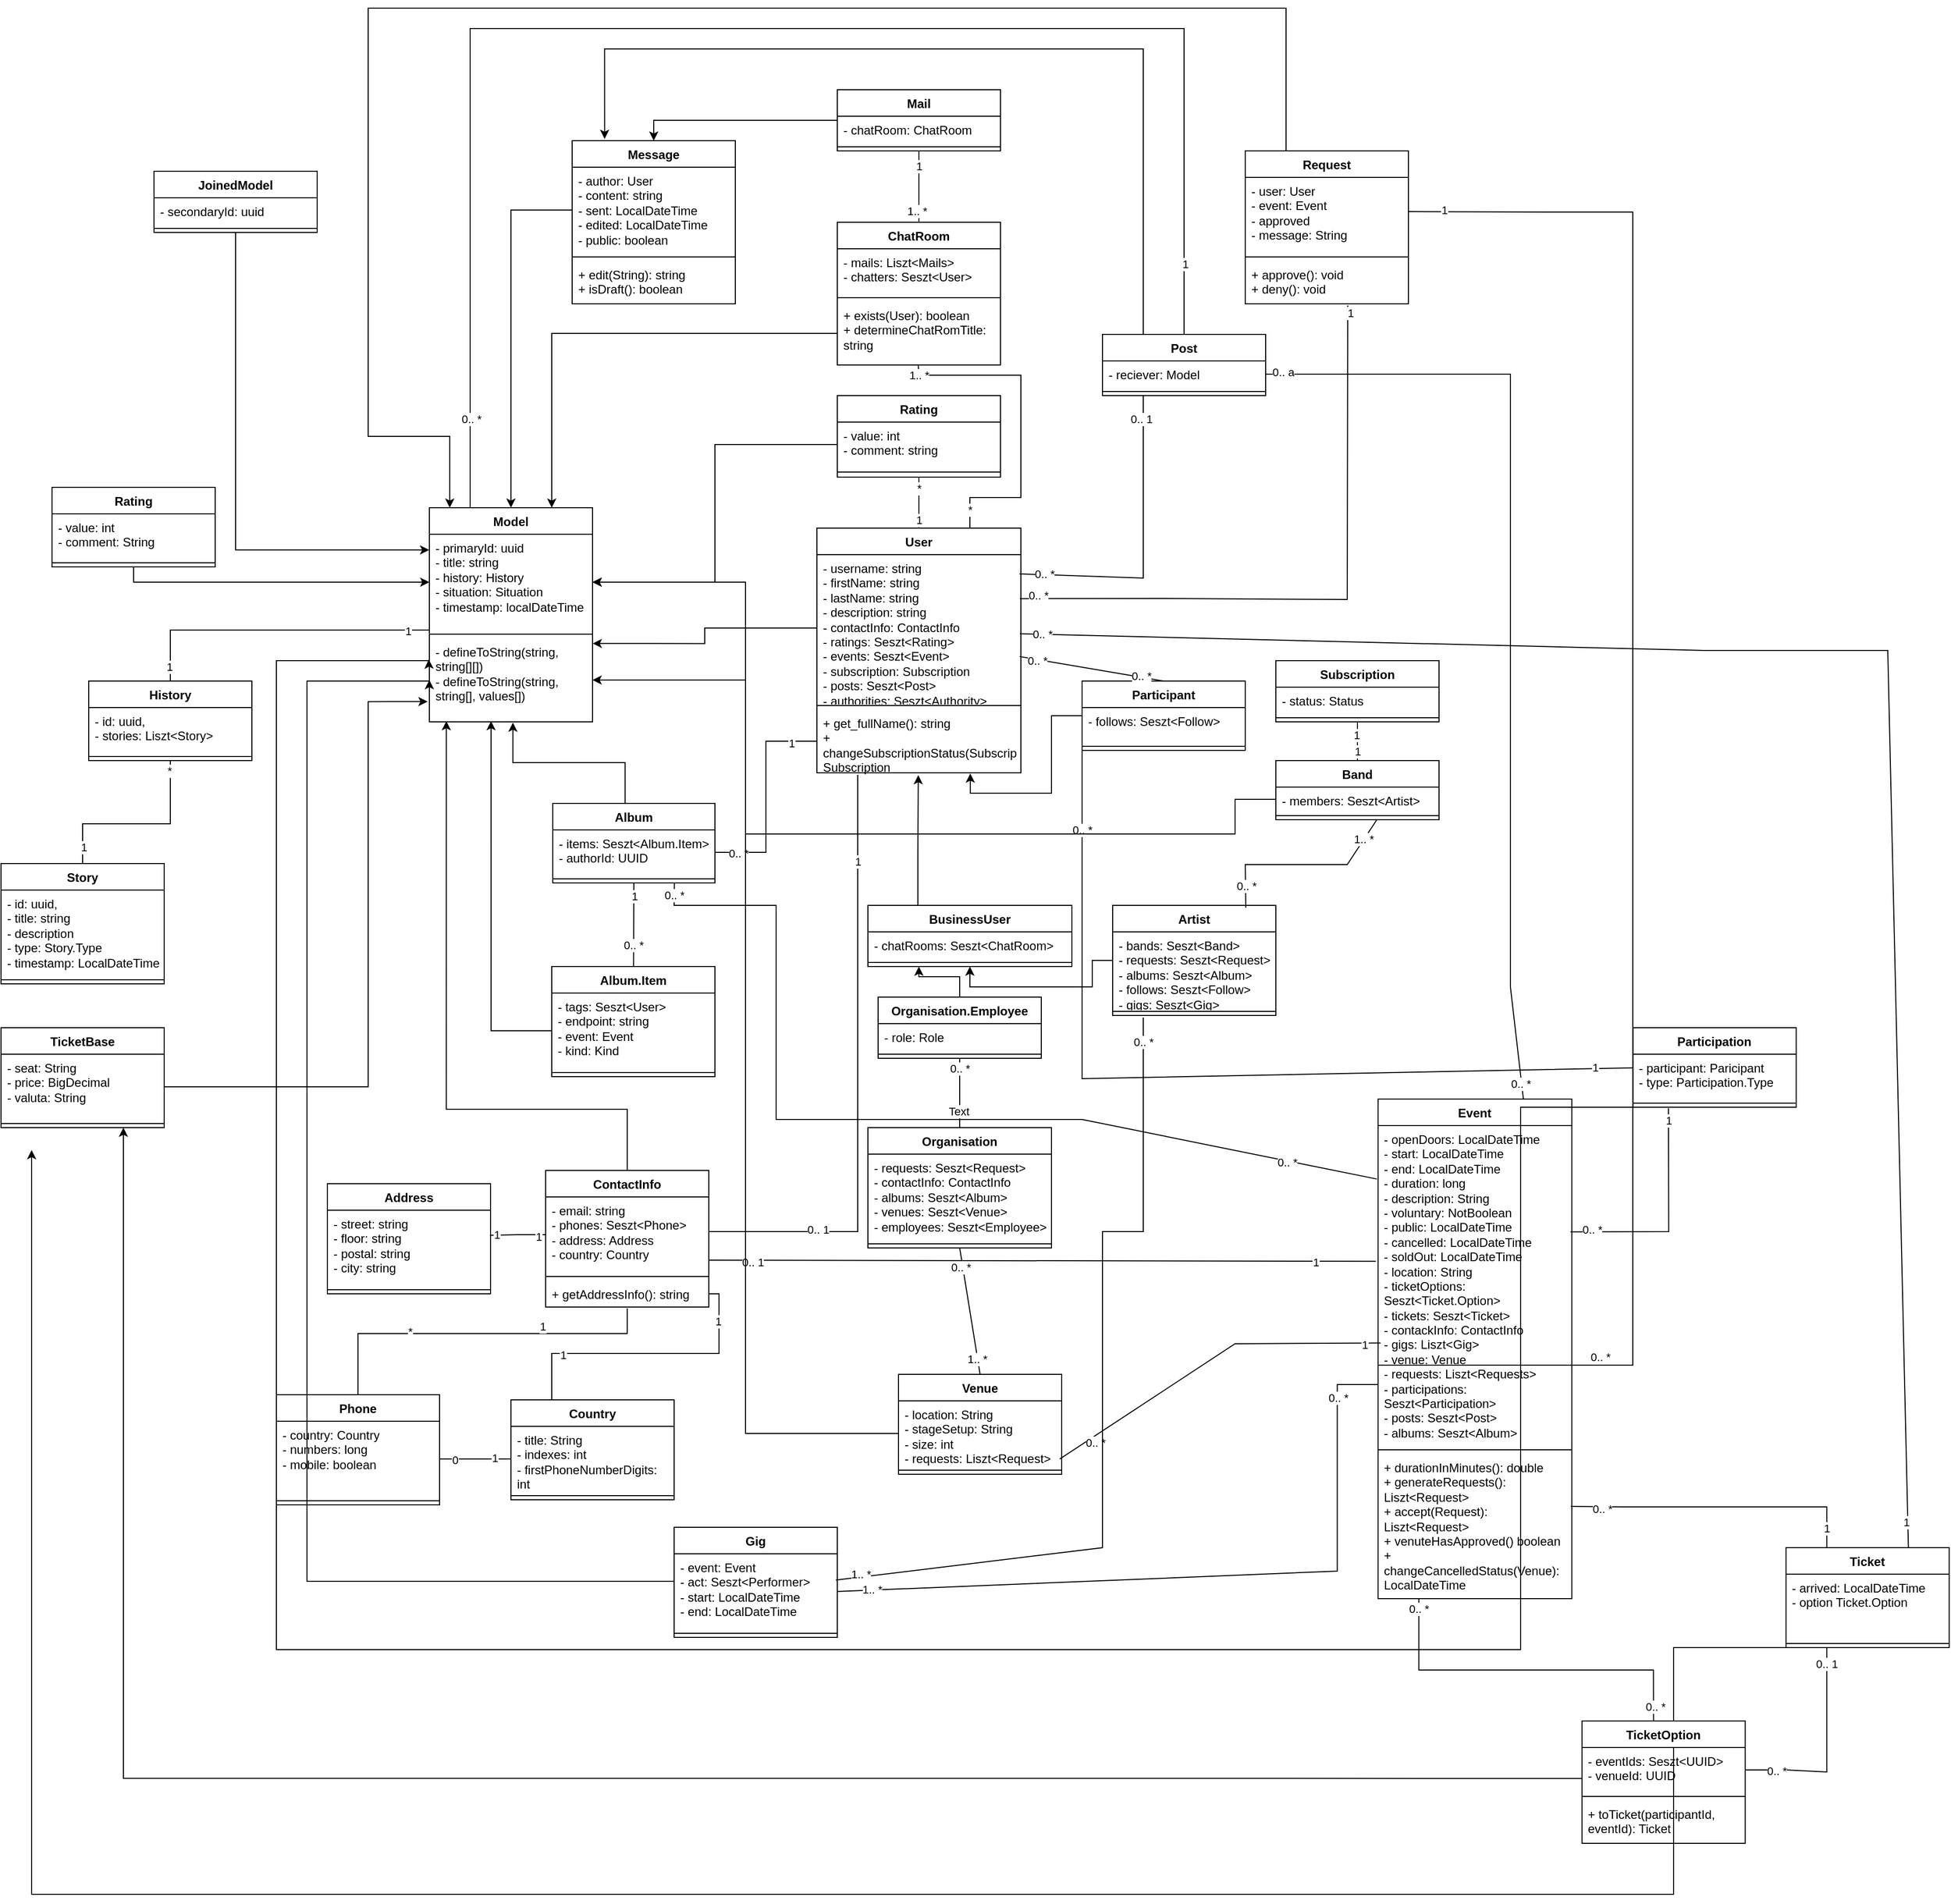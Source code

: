 <mxfile version="26.0.15">
  <diagram name="Page-1" id="PklMWOYN0MSOuHUiqtJ_">
    <mxGraphModel dx="1541" dy="1863" grid="1" gridSize="10" guides="1" tooltips="1" connect="1" arrows="1" fold="1" page="1" pageScale="1" pageWidth="827" pageHeight="1169" math="0" shadow="0">
      <root>
        <mxCell id="0" />
        <mxCell id="1" parent="0" />
        <mxCell id="7xoGZ-HxANrYIarD503M-9" value="Model" style="swimlane;fontStyle=1;align=center;verticalAlign=top;childLayout=stackLayout;horizontal=1;startSize=26;horizontalStack=0;resizeParent=1;resizeParentMax=0;resizeLast=0;collapsible=1;marginBottom=0;whiteSpace=wrap;html=1;" parent="1" vertex="1">
          <mxGeometry x="40" y="-460" width="160" height="210" as="geometry" />
        </mxCell>
        <mxCell id="7xoGZ-HxANrYIarD503M-10" value="- primaryId: uuid&lt;div&gt;&lt;span style=&quot;background-color: transparent; color: light-dark(rgb(0, 0, 0), rgb(255, 255, 255));&quot;&gt;- title: string&lt;/span&gt;&lt;/div&gt;&lt;div&gt;- history: History&lt;/div&gt;&lt;div&gt;- situation: Situation&lt;/div&gt;&lt;div&gt;- timestamp: localDateTime&lt;/div&gt;" style="text;strokeColor=none;fillColor=none;align=left;verticalAlign=top;spacingLeft=4;spacingRight=4;overflow=hidden;rotatable=0;points=[[0,0.5],[1,0.5]];portConstraint=eastwest;whiteSpace=wrap;html=1;" parent="7xoGZ-HxANrYIarD503M-9" vertex="1">
          <mxGeometry y="26" width="160" height="94" as="geometry" />
        </mxCell>
        <mxCell id="7xoGZ-HxANrYIarD503M-11" value="" style="line;strokeWidth=1;fillColor=none;align=left;verticalAlign=middle;spacingTop=-1;spacingLeft=3;spacingRight=3;rotatable=0;labelPosition=right;points=[];portConstraint=eastwest;strokeColor=inherit;" parent="7xoGZ-HxANrYIarD503M-9" vertex="1">
          <mxGeometry y="120" width="160" height="8" as="geometry" />
        </mxCell>
        <mxCell id="7xoGZ-HxANrYIarD503M-12" value="&lt;div&gt;- defineToString(string, string[][])&lt;/div&gt;&lt;div&gt;- defineToString(string, string[], values[])&lt;br&gt;&lt;/div&gt;&lt;div&gt;&lt;br&gt;&lt;/div&gt;" style="text;strokeColor=none;fillColor=none;align=left;verticalAlign=top;spacingLeft=4;spacingRight=4;overflow=hidden;rotatable=0;points=[[0,0.5],[1,0.5]];portConstraint=eastwest;whiteSpace=wrap;html=1;" parent="7xoGZ-HxANrYIarD503M-9" vertex="1">
          <mxGeometry y="128" width="160" height="82" as="geometry" />
        </mxCell>
        <mxCell id="7xoGZ-HxANrYIarD503M-14" value="Rating" style="swimlane;fontStyle=1;align=center;verticalAlign=top;childLayout=stackLayout;horizontal=1;startSize=26;horizontalStack=0;resizeParent=1;resizeParentMax=0;resizeLast=0;collapsible=1;marginBottom=0;whiteSpace=wrap;html=1;" parent="1" vertex="1">
          <mxGeometry x="440" y="-570" width="160" height="80" as="geometry" />
        </mxCell>
        <mxCell id="7xoGZ-HxANrYIarD503M-15" value="- value: int&lt;div&gt;- comment: string&lt;/div&gt;" style="text;strokeColor=none;fillColor=none;align=left;verticalAlign=top;spacingLeft=4;spacingRight=4;overflow=hidden;rotatable=0;points=[[0,0.5],[1,0.5]];portConstraint=eastwest;whiteSpace=wrap;html=1;" parent="7xoGZ-HxANrYIarD503M-14" vertex="1">
          <mxGeometry y="26" width="160" height="44" as="geometry" />
        </mxCell>
        <mxCell id="7xoGZ-HxANrYIarD503M-16" value="" style="line;strokeWidth=1;fillColor=none;align=left;verticalAlign=middle;spacingTop=-1;spacingLeft=3;spacingRight=3;rotatable=0;labelPosition=right;points=[];portConstraint=eastwest;strokeColor=inherit;" parent="7xoGZ-HxANrYIarD503M-14" vertex="1">
          <mxGeometry y="70" width="160" height="10" as="geometry" />
        </mxCell>
        <mxCell id="7xoGZ-HxANrYIarD503M-18" value="" style="endArrow=classic;html=1;rounded=0;entryX=1;entryY=0.5;entryDx=0;entryDy=0;exitX=0;exitY=0.5;exitDx=0;exitDy=0;edgeStyle=orthogonalEdgeStyle;" parent="1" source="7xoGZ-HxANrYIarD503M-15" target="7xoGZ-HxANrYIarD503M-10" edge="1">
          <mxGeometry width="50" height="50" relative="1" as="geometry">
            <mxPoint x="500" y="-260" as="sourcePoint" />
            <mxPoint x="550" y="-310" as="targetPoint" />
          </mxGeometry>
        </mxCell>
        <mxCell id="7xoGZ-HxANrYIarD503M-19" value="User" style="swimlane;fontStyle=1;align=center;verticalAlign=top;childLayout=stackLayout;horizontal=1;startSize=26;horizontalStack=0;resizeParent=1;resizeParentMax=0;resizeLast=0;collapsible=1;marginBottom=0;whiteSpace=wrap;html=1;" parent="1" vertex="1">
          <mxGeometry x="420" y="-440" width="200" height="240" as="geometry" />
        </mxCell>
        <mxCell id="7xoGZ-HxANrYIarD503M-20" value="- username: string&lt;div&gt;- firstName: string&lt;/div&gt;&lt;div&gt;- lastName: string&lt;/div&gt;&lt;div&gt;- description: string&lt;/div&gt;&lt;div&gt;- contactInfo: ContactInfo&lt;/div&gt;&lt;div&gt;&lt;span style=&quot;background-color: transparent; color: light-dark(rgb(0, 0, 0), rgb(255, 255, 255));&quot;&gt;- ratings: Seszt&amp;lt;Rating&amp;gt;&lt;/span&gt;&lt;/div&gt;&lt;div&gt;- events: Seszt&amp;lt;Event&amp;gt;&lt;/div&gt;&lt;div&gt;&lt;span style=&quot;background-color: transparent; color: light-dark(rgb(0, 0, 0), rgb(255, 255, 255));&quot;&gt;- subscription: Subscription&lt;/span&gt;&lt;/div&gt;&lt;div&gt;- posts: Seszt&amp;lt;Post&amp;gt;&lt;/div&gt;&lt;div&gt;- authorities: Seszt&amp;lt;Authority&amp;gt;&lt;/div&gt;" style="text;strokeColor=none;fillColor=none;align=left;verticalAlign=top;spacingLeft=4;spacingRight=4;overflow=hidden;rotatable=0;points=[[0,0.5],[1,0.5]];portConstraint=eastwest;whiteSpace=wrap;html=1;" parent="7xoGZ-HxANrYIarD503M-19" vertex="1">
          <mxGeometry y="26" width="200" height="144" as="geometry" />
        </mxCell>
        <mxCell id="7xoGZ-HxANrYIarD503M-21" value="" style="line;strokeWidth=1;fillColor=none;align=left;verticalAlign=middle;spacingTop=-1;spacingLeft=3;spacingRight=3;rotatable=0;labelPosition=right;points=[];portConstraint=eastwest;strokeColor=inherit;" parent="7xoGZ-HxANrYIarD503M-19" vertex="1">
          <mxGeometry y="170" width="200" height="8" as="geometry" />
        </mxCell>
        <mxCell id="7xoGZ-HxANrYIarD503M-22" value="+ get_fullName(): string&lt;div&gt;+ changeSubscriptionStatus(Subscription.Status): Subscription&lt;/div&gt;&lt;div&gt;&lt;br&gt;&lt;/div&gt;" style="text;strokeColor=none;fillColor=none;align=left;verticalAlign=top;spacingLeft=4;spacingRight=4;overflow=hidden;rotatable=0;points=[[0,0.5],[1,0.5]];portConstraint=eastwest;whiteSpace=wrap;html=1;" parent="7xoGZ-HxANrYIarD503M-19" vertex="1">
          <mxGeometry y="178" width="200" height="62" as="geometry" />
        </mxCell>
        <mxCell id="7xoGZ-HxANrYIarD503M-23" value="" style="endArrow=classic;html=1;rounded=0;exitX=0;exitY=0.5;exitDx=0;exitDy=0;edgeStyle=orthogonalEdgeStyle;entryX=1.001;entryY=0.063;entryDx=0;entryDy=0;entryPerimeter=0;" parent="1" source="7xoGZ-HxANrYIarD503M-20" target="7xoGZ-HxANrYIarD503M-12" edge="1">
          <mxGeometry width="50" height="50" relative="1" as="geometry">
            <mxPoint x="500" y="-260" as="sourcePoint" />
            <mxPoint x="550" y="-310" as="targetPoint" />
            <Array as="points" />
          </mxGeometry>
        </mxCell>
        <mxCell id="t0pkKArwJ4pWGnT78-8M-2" value="" style="endArrow=none;html=1;rounded=0;entryX=0.5;entryY=0;entryDx=0;entryDy=0;exitX=0.5;exitY=1;exitDx=0;exitDy=0;" parent="1" source="7xoGZ-HxANrYIarD503M-14" target="7xoGZ-HxANrYIarD503M-19" edge="1">
          <mxGeometry width="50" height="50" relative="1" as="geometry">
            <mxPoint x="490" y="-290" as="sourcePoint" />
            <mxPoint x="540" y="-340" as="targetPoint" />
          </mxGeometry>
        </mxCell>
        <mxCell id="t0pkKArwJ4pWGnT78-8M-3" value="*" style="edgeLabel;html=1;align=center;verticalAlign=middle;resizable=0;points=[];" parent="t0pkKArwJ4pWGnT78-8M-2" vertex="1" connectable="0">
          <mxGeometry x="-0.606" y="1" relative="1" as="geometry">
            <mxPoint x="-1" y="1" as="offset" />
          </mxGeometry>
        </mxCell>
        <mxCell id="t0pkKArwJ4pWGnT78-8M-4" value="1" style="edgeLabel;html=1;align=center;verticalAlign=middle;resizable=0;points=[];" parent="t0pkKArwJ4pWGnT78-8M-2" vertex="1" connectable="0">
          <mxGeometry x="0.57" relative="1" as="geometry">
            <mxPoint y="3" as="offset" />
          </mxGeometry>
        </mxCell>
        <mxCell id="t0pkKArwJ4pWGnT78-8M-9" value="ContactInfo" style="swimlane;fontStyle=1;align=center;verticalAlign=top;childLayout=stackLayout;horizontal=1;startSize=26;horizontalStack=0;resizeParent=1;resizeParentMax=0;resizeLast=0;collapsible=1;marginBottom=0;whiteSpace=wrap;html=1;" parent="1" vertex="1">
          <mxGeometry x="154" y="190" width="160" height="134" as="geometry" />
        </mxCell>
        <mxCell id="t0pkKArwJ4pWGnT78-8M-10" value="- email: string&lt;div&gt;- phones: Seszt&amp;lt;Phone&amp;gt;&lt;/div&gt;&lt;div&gt;- address: Address&lt;/div&gt;&lt;div&gt;- country: Country&lt;/div&gt;" style="text;strokeColor=none;fillColor=none;align=left;verticalAlign=top;spacingLeft=4;spacingRight=4;overflow=hidden;rotatable=0;points=[[0,0.5],[1,0.5]];portConstraint=eastwest;whiteSpace=wrap;html=1;" parent="t0pkKArwJ4pWGnT78-8M-9" vertex="1">
          <mxGeometry y="26" width="160" height="74" as="geometry" />
        </mxCell>
        <mxCell id="t0pkKArwJ4pWGnT78-8M-11" value="" style="line;strokeWidth=1;fillColor=none;align=left;verticalAlign=middle;spacingTop=-1;spacingLeft=3;spacingRight=3;rotatable=0;labelPosition=right;points=[];portConstraint=eastwest;strokeColor=inherit;" parent="t0pkKArwJ4pWGnT78-8M-9" vertex="1">
          <mxGeometry y="100" width="160" height="8" as="geometry" />
        </mxCell>
        <mxCell id="t0pkKArwJ4pWGnT78-8M-12" value="+ getAddressInfo(): string" style="text;strokeColor=none;fillColor=none;align=left;verticalAlign=top;spacingLeft=4;spacingRight=4;overflow=hidden;rotatable=0;points=[[0,0.5],[1,0.5]];portConstraint=eastwest;whiteSpace=wrap;html=1;" parent="t0pkKArwJ4pWGnT78-8M-9" vertex="1">
          <mxGeometry y="108" width="160" height="26" as="geometry" />
        </mxCell>
        <mxCell id="t0pkKArwJ4pWGnT78-8M-20" style="edgeStyle=orthogonalEdgeStyle;rounded=0;orthogonalLoop=1;jettySize=auto;html=1;exitX=0.5;exitY=0;exitDx=0;exitDy=0;entryX=0.104;entryY=0.991;entryDx=0;entryDy=0;entryPerimeter=0;" parent="1" source="t0pkKArwJ4pWGnT78-8M-9" target="7xoGZ-HxANrYIarD503M-12" edge="1">
          <mxGeometry relative="1" as="geometry">
            <Array as="points">
              <mxPoint x="234" y="130" />
              <mxPoint x="57" y="130" />
            </Array>
          </mxGeometry>
        </mxCell>
        <mxCell id="t0pkKArwJ4pWGnT78-8M-22" value="" style="endArrow=none;html=1;rounded=0;exitX=1;exitY=0.5;exitDx=0;exitDy=0;entryX=0.2;entryY=1.032;entryDx=0;entryDy=0;edgeStyle=orthogonalEdgeStyle;entryPerimeter=0;" parent="1" source="t0pkKArwJ4pWGnT78-8M-10" target="7xoGZ-HxANrYIarD503M-22" edge="1">
          <mxGeometry width="50" height="50" relative="1" as="geometry">
            <mxPoint x="490" y="-290" as="sourcePoint" />
            <mxPoint x="540" y="-340" as="targetPoint" />
            <Array as="points">
              <mxPoint x="314" y="250" />
              <mxPoint x="460" y="250" />
            </Array>
          </mxGeometry>
        </mxCell>
        <mxCell id="t0pkKArwJ4pWGnT78-8M-23" value="1" style="edgeLabel;html=1;align=center;verticalAlign=middle;resizable=0;points=[];" parent="t0pkKArwJ4pWGnT78-8M-22" vertex="1" connectable="0">
          <mxGeometry x="0.724" relative="1" as="geometry">
            <mxPoint y="2" as="offset" />
          </mxGeometry>
        </mxCell>
        <mxCell id="t0pkKArwJ4pWGnT78-8M-24" value="0.. 1" style="edgeLabel;html=1;align=center;verticalAlign=middle;resizable=0;points=[];" parent="t0pkKArwJ4pWGnT78-8M-22" vertex="1" connectable="0">
          <mxGeometry x="-0.607" y="-2" relative="1" as="geometry">
            <mxPoint x="-8" y="-4" as="offset" />
          </mxGeometry>
        </mxCell>
        <mxCell id="t0pkKArwJ4pWGnT78-8M-25" value="Phone" style="swimlane;fontStyle=1;align=center;verticalAlign=top;childLayout=stackLayout;horizontal=1;startSize=26;horizontalStack=0;resizeParent=1;resizeParentMax=0;resizeLast=0;collapsible=1;marginBottom=0;whiteSpace=wrap;html=1;" parent="1" vertex="1">
          <mxGeometry x="-110" y="410" width="160" height="108" as="geometry" />
        </mxCell>
        <mxCell id="t0pkKArwJ4pWGnT78-8M-26" value="- country: Country&lt;div&gt;- numbers: long&lt;/div&gt;&lt;div&gt;- mobile: boolean&lt;/div&gt;" style="text;strokeColor=none;fillColor=none;align=left;verticalAlign=top;spacingLeft=4;spacingRight=4;overflow=hidden;rotatable=0;points=[[0,0.5],[1,0.5]];portConstraint=eastwest;whiteSpace=wrap;html=1;" parent="t0pkKArwJ4pWGnT78-8M-25" vertex="1">
          <mxGeometry y="26" width="160" height="74" as="geometry" />
        </mxCell>
        <mxCell id="t0pkKArwJ4pWGnT78-8M-27" value="" style="line;strokeWidth=1;fillColor=none;align=left;verticalAlign=middle;spacingTop=-1;spacingLeft=3;spacingRight=3;rotatable=0;labelPosition=right;points=[];portConstraint=eastwest;strokeColor=inherit;" parent="t0pkKArwJ4pWGnT78-8M-25" vertex="1">
          <mxGeometry y="100" width="160" height="8" as="geometry" />
        </mxCell>
        <mxCell id="t0pkKArwJ4pWGnT78-8M-29" value="" style="endArrow=none;html=1;rounded=0;exitX=0.5;exitY=0;exitDx=0;exitDy=0;entryX=0.5;entryY=1.046;entryDx=0;entryDy=0;entryPerimeter=0;edgeStyle=orthogonalEdgeStyle;" parent="1" source="t0pkKArwJ4pWGnT78-8M-25" target="t0pkKArwJ4pWGnT78-8M-12" edge="1">
          <mxGeometry width="50" height="50" relative="1" as="geometry">
            <mxPoint x="684" y="90" as="sourcePoint" />
            <mxPoint x="734" y="40" as="targetPoint" />
            <Array as="points">
              <mxPoint x="224" y="350" />
              <mxPoint x="224" y="350" />
            </Array>
          </mxGeometry>
        </mxCell>
        <mxCell id="t0pkKArwJ4pWGnT78-8M-30" value="1" style="edgeLabel;html=1;align=center;verticalAlign=middle;resizable=0;points=[];" parent="t0pkKArwJ4pWGnT78-8M-29" vertex="1" connectable="0">
          <mxGeometry x="0.393" y="-2" relative="1" as="geometry">
            <mxPoint x="-2" y="-9" as="offset" />
          </mxGeometry>
        </mxCell>
        <mxCell id="t0pkKArwJ4pWGnT78-8M-31" value="*" style="edgeLabel;html=1;align=center;verticalAlign=middle;resizable=0;points=[];" parent="t0pkKArwJ4pWGnT78-8M-29" vertex="1" connectable="0">
          <mxGeometry x="-0.366" y="2" relative="1" as="geometry">
            <mxPoint as="offset" />
          </mxGeometry>
        </mxCell>
        <mxCell id="t0pkKArwJ4pWGnT78-8M-32" value="Country" style="swimlane;fontStyle=1;align=center;verticalAlign=top;childLayout=stackLayout;horizontal=1;startSize=26;horizontalStack=0;resizeParent=1;resizeParentMax=0;resizeLast=0;collapsible=1;marginBottom=0;whiteSpace=wrap;html=1;" parent="1" vertex="1">
          <mxGeometry x="120" y="415" width="160" height="98" as="geometry" />
        </mxCell>
        <mxCell id="t0pkKArwJ4pWGnT78-8M-33" value="- title: String&lt;div&gt;- indexes: int&lt;/div&gt;&lt;div&gt;- firstPhoneNumberDigits: int&lt;/div&gt;" style="text;strokeColor=none;fillColor=none;align=left;verticalAlign=top;spacingLeft=4;spacingRight=4;overflow=hidden;rotatable=0;points=[[0,0.5],[1,0.5]];portConstraint=eastwest;whiteSpace=wrap;html=1;" parent="t0pkKArwJ4pWGnT78-8M-32" vertex="1">
          <mxGeometry y="26" width="160" height="64" as="geometry" />
        </mxCell>
        <mxCell id="t0pkKArwJ4pWGnT78-8M-34" value="" style="line;strokeWidth=1;fillColor=none;align=left;verticalAlign=middle;spacingTop=-1;spacingLeft=3;spacingRight=3;rotatable=0;labelPosition=right;points=[];portConstraint=eastwest;strokeColor=inherit;" parent="t0pkKArwJ4pWGnT78-8M-32" vertex="1">
          <mxGeometry y="90" width="160" height="8" as="geometry" />
        </mxCell>
        <mxCell id="t0pkKArwJ4pWGnT78-8M-36" value="" style="endArrow=none;html=1;rounded=0;exitX=0.25;exitY=0;exitDx=0;exitDy=0;entryX=1;entryY=0.5;entryDx=0;entryDy=0;edgeStyle=orthogonalEdgeStyle;" parent="1" source="t0pkKArwJ4pWGnT78-8M-32" target="t0pkKArwJ4pWGnT78-8M-12" edge="1">
          <mxGeometry width="50" height="50" relative="1" as="geometry">
            <mxPoint x="684" y="90" as="sourcePoint" />
            <mxPoint x="734" y="40" as="targetPoint" />
          </mxGeometry>
        </mxCell>
        <mxCell id="t0pkKArwJ4pWGnT78-8M-37" value="1" style="edgeLabel;html=1;align=center;verticalAlign=middle;resizable=0;points=[];" parent="t0pkKArwJ4pWGnT78-8M-36" vertex="1" connectable="0">
          <mxGeometry x="0.733" y="1" relative="1" as="geometry">
            <mxPoint as="offset" />
          </mxGeometry>
        </mxCell>
        <mxCell id="t0pkKArwJ4pWGnT78-8M-38" value="1" style="edgeLabel;html=1;align=center;verticalAlign=middle;resizable=0;points=[];" parent="t0pkKArwJ4pWGnT78-8M-36" vertex="1" connectable="0">
          <mxGeometry x="-0.598" y="-1" relative="1" as="geometry">
            <mxPoint as="offset" />
          </mxGeometry>
        </mxCell>
        <mxCell id="t0pkKArwJ4pWGnT78-8M-39" value="" style="endArrow=none;html=1;rounded=0;exitX=1;exitY=0.5;exitDx=0;exitDy=0;entryX=0;entryY=0.5;entryDx=0;entryDy=0;edgeStyle=orthogonalEdgeStyle;" parent="1" source="t0pkKArwJ4pWGnT78-8M-26" target="t0pkKArwJ4pWGnT78-8M-33" edge="1">
          <mxGeometry width="50" height="50" relative="1" as="geometry">
            <mxPoint x="430" y="100" as="sourcePoint" />
            <mxPoint x="480" y="50" as="targetPoint" />
          </mxGeometry>
        </mxCell>
        <mxCell id="t0pkKArwJ4pWGnT78-8M-40" value="0" style="edgeLabel;html=1;align=center;verticalAlign=middle;resizable=0;points=[];" parent="t0pkKArwJ4pWGnT78-8M-39" vertex="1" connectable="0">
          <mxGeometry x="-0.585" y="-1" relative="1" as="geometry">
            <mxPoint as="offset" />
          </mxGeometry>
        </mxCell>
        <mxCell id="t0pkKArwJ4pWGnT78-8M-41" value="1" style="edgeLabel;html=1;align=center;verticalAlign=middle;resizable=0;points=[];" parent="t0pkKArwJ4pWGnT78-8M-39" vertex="1" connectable="0">
          <mxGeometry x="0.54" y="1" relative="1" as="geometry">
            <mxPoint as="offset" />
          </mxGeometry>
        </mxCell>
        <mxCell id="t0pkKArwJ4pWGnT78-8M-42" value="Address" style="swimlane;fontStyle=1;align=center;verticalAlign=top;childLayout=stackLayout;horizontal=1;startSize=26;horizontalStack=0;resizeParent=1;resizeParentMax=0;resizeLast=0;collapsible=1;marginBottom=0;whiteSpace=wrap;html=1;" parent="1" vertex="1">
          <mxGeometry x="-60" y="203" width="160" height="108" as="geometry" />
        </mxCell>
        <mxCell id="t0pkKArwJ4pWGnT78-8M-43" value="- street: string&lt;div&gt;- floor: string&lt;/div&gt;&lt;div&gt;- postal: string&lt;/div&gt;&lt;div&gt;- city: string&lt;/div&gt;" style="text;strokeColor=none;fillColor=none;align=left;verticalAlign=top;spacingLeft=4;spacingRight=4;overflow=hidden;rotatable=0;points=[[0,0.5],[1,0.5]];portConstraint=eastwest;whiteSpace=wrap;html=1;" parent="t0pkKArwJ4pWGnT78-8M-42" vertex="1">
          <mxGeometry y="26" width="160" height="74" as="geometry" />
        </mxCell>
        <mxCell id="t0pkKArwJ4pWGnT78-8M-44" value="" style="line;strokeWidth=1;fillColor=none;align=left;verticalAlign=middle;spacingTop=-1;spacingLeft=3;spacingRight=3;rotatable=0;labelPosition=right;points=[];portConstraint=eastwest;strokeColor=inherit;" parent="t0pkKArwJ4pWGnT78-8M-42" vertex="1">
          <mxGeometry y="100" width="160" height="8" as="geometry" />
        </mxCell>
        <mxCell id="t0pkKArwJ4pWGnT78-8M-46" value="" style="endArrow=none;html=1;rounded=0;exitX=0;exitY=0.5;exitDx=0;exitDy=0;entryX=0.996;entryY=0.333;entryDx=0;entryDy=0;entryPerimeter=0;edgeStyle=orthogonalEdgeStyle;" parent="1" source="t0pkKArwJ4pWGnT78-8M-10" target="t0pkKArwJ4pWGnT78-8M-43" edge="1">
          <mxGeometry width="50" height="50" relative="1" as="geometry">
            <mxPoint x="684" y="90" as="sourcePoint" />
            <mxPoint x="734" y="40" as="targetPoint" />
          </mxGeometry>
        </mxCell>
        <mxCell id="t0pkKArwJ4pWGnT78-8M-47" value="1" style="edgeLabel;html=1;align=center;verticalAlign=middle;resizable=0;points=[];" parent="t0pkKArwJ4pWGnT78-8M-46" vertex="1" connectable="0">
          <mxGeometry x="-0.726" y="2" relative="1" as="geometry">
            <mxPoint as="offset" />
          </mxGeometry>
        </mxCell>
        <mxCell id="t0pkKArwJ4pWGnT78-8M-48" value="1" style="edgeLabel;html=1;align=center;verticalAlign=middle;resizable=0;points=[];" parent="t0pkKArwJ4pWGnT78-8M-46" vertex="1" connectable="0">
          <mxGeometry x="0.782" y="-1" relative="1" as="geometry">
            <mxPoint as="offset" />
          </mxGeometry>
        </mxCell>
        <mxCell id="_2c60zX2mk4mFlvWhSBK-1" value="Album" style="swimlane;fontStyle=1;align=center;verticalAlign=top;childLayout=stackLayout;horizontal=1;startSize=26;horizontalStack=0;resizeParent=1;resizeParentMax=0;resizeLast=0;collapsible=1;marginBottom=0;whiteSpace=wrap;html=1;" parent="1" vertex="1">
          <mxGeometry x="161" y="-170" width="159" height="78" as="geometry" />
        </mxCell>
        <mxCell id="_2c60zX2mk4mFlvWhSBK-2" value="- items: Seszt&amp;lt;Album.Item&amp;gt;&lt;div&gt;- authorId: UUID&lt;/div&gt;" style="text;strokeColor=none;fillColor=none;align=left;verticalAlign=top;spacingLeft=4;spacingRight=4;overflow=hidden;rotatable=0;points=[[0,0.5],[1,0.5]];portConstraint=eastwest;whiteSpace=wrap;html=1;" parent="_2c60zX2mk4mFlvWhSBK-1" vertex="1">
          <mxGeometry y="26" width="159" height="44" as="geometry" />
        </mxCell>
        <mxCell id="_2c60zX2mk4mFlvWhSBK-3" value="" style="line;strokeWidth=1;fillColor=none;align=left;verticalAlign=middle;spacingTop=-1;spacingLeft=3;spacingRight=3;rotatable=0;labelPosition=right;points=[];portConstraint=eastwest;strokeColor=inherit;" parent="_2c60zX2mk4mFlvWhSBK-1" vertex="1">
          <mxGeometry y="70" width="159" height="8" as="geometry" />
        </mxCell>
        <mxCell id="_2c60zX2mk4mFlvWhSBK-5" value="" style="endArrow=classic;html=1;rounded=0;entryX=0.512;entryY=1.009;entryDx=0;entryDy=0;entryPerimeter=0;exitX=0.446;exitY=0.007;exitDx=0;exitDy=0;exitPerimeter=0;edgeStyle=orthogonalEdgeStyle;" parent="1" source="_2c60zX2mk4mFlvWhSBK-1" target="7xoGZ-HxANrYIarD503M-12" edge="1">
          <mxGeometry width="50" height="50" relative="1" as="geometry">
            <mxPoint x="210" y="-140" as="sourcePoint" />
            <mxPoint x="260" y="-190" as="targetPoint" />
          </mxGeometry>
        </mxCell>
        <mxCell id="_2c60zX2mk4mFlvWhSBK-6" value="" style="endArrow=none;html=1;rounded=0;entryX=0;entryY=0.5;entryDx=0;entryDy=0;exitX=1;exitY=0.5;exitDx=0;exitDy=0;edgeStyle=orthogonalEdgeStyle;" parent="1" source="_2c60zX2mk4mFlvWhSBK-2" target="7xoGZ-HxANrYIarD503M-22" edge="1">
          <mxGeometry width="50" height="50" relative="1" as="geometry">
            <mxPoint x="210" y="-140" as="sourcePoint" />
            <mxPoint x="260" y="-190" as="targetPoint" />
          </mxGeometry>
        </mxCell>
        <mxCell id="_2c60zX2mk4mFlvWhSBK-7" value="1" style="edgeLabel;html=1;align=center;verticalAlign=middle;resizable=0;points=[];" parent="_2c60zX2mk4mFlvWhSBK-6" vertex="1" connectable="0">
          <mxGeometry x="0.754" y="-2" relative="1" as="geometry">
            <mxPoint as="offset" />
          </mxGeometry>
        </mxCell>
        <mxCell id="_2c60zX2mk4mFlvWhSBK-8" value="0.. *" style="edgeLabel;html=1;align=center;verticalAlign=middle;resizable=0;points=[];" parent="_2c60zX2mk4mFlvWhSBK-6" vertex="1" connectable="0">
          <mxGeometry x="-0.883" y="-1" relative="1" as="geometry">
            <mxPoint x="11" as="offset" />
          </mxGeometry>
        </mxCell>
        <mxCell id="_2c60zX2mk4mFlvWhSBK-9" value="Album.Item" style="swimlane;fontStyle=1;align=center;verticalAlign=top;childLayout=stackLayout;horizontal=1;startSize=26;horizontalStack=0;resizeParent=1;resizeParentMax=0;resizeLast=0;collapsible=1;marginBottom=0;whiteSpace=wrap;html=1;" parent="1" vertex="1">
          <mxGeometry x="160" y="-10" width="160" height="108" as="geometry" />
        </mxCell>
        <mxCell id="_2c60zX2mk4mFlvWhSBK-10" value="- tags: Seszt&amp;lt;User&amp;gt;&lt;div&gt;- endpoint: string&lt;/div&gt;&lt;div&gt;- event: Event&lt;/div&gt;&lt;div&gt;- kind: Kind&lt;/div&gt;" style="text;strokeColor=none;fillColor=none;align=left;verticalAlign=top;spacingLeft=4;spacingRight=4;overflow=hidden;rotatable=0;points=[[0,0.5],[1,0.5]];portConstraint=eastwest;whiteSpace=wrap;html=1;" parent="_2c60zX2mk4mFlvWhSBK-9" vertex="1">
          <mxGeometry y="26" width="160" height="74" as="geometry" />
        </mxCell>
        <mxCell id="_2c60zX2mk4mFlvWhSBK-11" value="" style="line;strokeWidth=1;fillColor=none;align=left;verticalAlign=middle;spacingTop=-1;spacingLeft=3;spacingRight=3;rotatable=0;labelPosition=right;points=[];portConstraint=eastwest;strokeColor=inherit;" parent="_2c60zX2mk4mFlvWhSBK-9" vertex="1">
          <mxGeometry y="100" width="160" height="8" as="geometry" />
        </mxCell>
        <mxCell id="_2c60zX2mk4mFlvWhSBK-13" value="" style="endArrow=classic;html=1;rounded=0;entryX=0.378;entryY=0.991;entryDx=0;entryDy=0;entryPerimeter=0;exitX=0;exitY=0.5;exitDx=0;exitDy=0;edgeStyle=orthogonalEdgeStyle;" parent="1" source="_2c60zX2mk4mFlvWhSBK-10" target="7xoGZ-HxANrYIarD503M-12" edge="1">
          <mxGeometry width="50" height="50" relative="1" as="geometry">
            <mxPoint x="210" y="-40" as="sourcePoint" />
            <mxPoint x="260" y="-90" as="targetPoint" />
          </mxGeometry>
        </mxCell>
        <mxCell id="_2c60zX2mk4mFlvWhSBK-14" value="" style="endArrow=none;html=1;rounded=0;entryX=0.5;entryY=1;entryDx=0;entryDy=0;" parent="1" source="_2c60zX2mk4mFlvWhSBK-9" target="_2c60zX2mk4mFlvWhSBK-1" edge="1">
          <mxGeometry width="50" height="50" relative="1" as="geometry">
            <mxPoint x="210" y="-40" as="sourcePoint" />
            <mxPoint x="260" y="-90" as="targetPoint" />
          </mxGeometry>
        </mxCell>
        <mxCell id="_2c60zX2mk4mFlvWhSBK-15" value="1" style="edgeLabel;html=1;align=center;verticalAlign=middle;resizable=0;points=[];" parent="_2c60zX2mk4mFlvWhSBK-14" vertex="1" connectable="0">
          <mxGeometry x="0.684" relative="1" as="geometry">
            <mxPoint as="offset" />
          </mxGeometry>
        </mxCell>
        <mxCell id="_2c60zX2mk4mFlvWhSBK-16" value="0.. *" style="edgeLabel;html=1;align=center;verticalAlign=middle;resizable=0;points=[];" parent="_2c60zX2mk4mFlvWhSBK-14" vertex="1" connectable="0">
          <mxGeometry x="-0.471" y="1" relative="1" as="geometry">
            <mxPoint as="offset" />
          </mxGeometry>
        </mxCell>
        <mxCell id="FKc0AvkiSCm6xm2SOfrZ-1" value="ChatRoom" style="swimlane;fontStyle=1;align=center;verticalAlign=top;childLayout=stackLayout;horizontal=1;startSize=26;horizontalStack=0;resizeParent=1;resizeParentMax=0;resizeLast=0;collapsible=1;marginBottom=0;whiteSpace=wrap;html=1;" parent="1" vertex="1">
          <mxGeometry x="440" y="-740" width="160" height="140" as="geometry" />
        </mxCell>
        <mxCell id="FKc0AvkiSCm6xm2SOfrZ-2" value="- mails: Liszt&amp;lt;Mails&amp;gt;&lt;div&gt;- chatters: Seszt&amp;lt;User&amp;gt;&lt;/div&gt;" style="text;strokeColor=none;fillColor=none;align=left;verticalAlign=top;spacingLeft=4;spacingRight=4;overflow=hidden;rotatable=0;points=[[0,0.5],[1,0.5]];portConstraint=eastwest;whiteSpace=wrap;html=1;" parent="FKc0AvkiSCm6xm2SOfrZ-1" vertex="1">
          <mxGeometry y="26" width="160" height="44" as="geometry" />
        </mxCell>
        <mxCell id="FKc0AvkiSCm6xm2SOfrZ-3" value="" style="line;strokeWidth=1;fillColor=none;align=left;verticalAlign=middle;spacingTop=-1;spacingLeft=3;spacingRight=3;rotatable=0;labelPosition=right;points=[];portConstraint=eastwest;strokeColor=inherit;" parent="FKc0AvkiSCm6xm2SOfrZ-1" vertex="1">
          <mxGeometry y="70" width="160" height="8" as="geometry" />
        </mxCell>
        <mxCell id="FKc0AvkiSCm6xm2SOfrZ-4" value="+ exists(User): boolean&lt;div&gt;+ determineChatRomTitle: string&lt;/div&gt;" style="text;strokeColor=none;fillColor=none;align=left;verticalAlign=top;spacingLeft=4;spacingRight=4;overflow=hidden;rotatable=0;points=[[0,0.5],[1,0.5]];portConstraint=eastwest;whiteSpace=wrap;html=1;" parent="FKc0AvkiSCm6xm2SOfrZ-1" vertex="1">
          <mxGeometry y="78" width="160" height="62" as="geometry" />
        </mxCell>
        <mxCell id="FKc0AvkiSCm6xm2SOfrZ-8" style="edgeStyle=orthogonalEdgeStyle;rounded=0;orthogonalLoop=1;jettySize=auto;html=1;exitX=0;exitY=0.5;exitDx=0;exitDy=0;entryX=0.75;entryY=0;entryDx=0;entryDy=0;" parent="1" source="FKc0AvkiSCm6xm2SOfrZ-4" target="7xoGZ-HxANrYIarD503M-9" edge="1">
          <mxGeometry relative="1" as="geometry">
            <Array as="points">
              <mxPoint x="160" y="-631" />
            </Array>
          </mxGeometry>
        </mxCell>
        <mxCell id="FKc0AvkiSCm6xm2SOfrZ-9" value="" style="endArrow=none;html=1;rounded=0;exitX=0.75;exitY=0;exitDx=0;exitDy=0;entryX=0.496;entryY=1.01;entryDx=0;entryDy=0;entryPerimeter=0;" parent="1" source="7xoGZ-HxANrYIarD503M-19" target="FKc0AvkiSCm6xm2SOfrZ-4" edge="1">
          <mxGeometry width="50" height="50" relative="1" as="geometry">
            <mxPoint x="680" y="-460" as="sourcePoint" />
            <mxPoint x="520" y="-590" as="targetPoint" />
            <Array as="points">
              <mxPoint x="570" y="-460" />
              <mxPoint x="570" y="-470" />
              <mxPoint x="620" y="-470" />
              <mxPoint x="620" y="-590" />
              <mxPoint x="570" y="-590" />
              <mxPoint x="550" y="-590" />
              <mxPoint x="520" y="-590" />
            </Array>
          </mxGeometry>
        </mxCell>
        <mxCell id="FKc0AvkiSCm6xm2SOfrZ-11" value="*" style="edgeLabel;html=1;align=center;verticalAlign=middle;resizable=0;points=[];" parent="FKc0AvkiSCm6xm2SOfrZ-9" vertex="1" connectable="0">
          <mxGeometry x="-0.884" relative="1" as="geometry">
            <mxPoint as="offset" />
          </mxGeometry>
        </mxCell>
        <mxCell id="FKc0AvkiSCm6xm2SOfrZ-12" value="1.. *" style="edgeLabel;html=1;align=center;verticalAlign=middle;resizable=0;points=[];" parent="FKc0AvkiSCm6xm2SOfrZ-9" vertex="1" connectable="0">
          <mxGeometry x="0.943" relative="1" as="geometry">
            <mxPoint as="offset" />
          </mxGeometry>
        </mxCell>
        <mxCell id="FKc0AvkiSCm6xm2SOfrZ-13" value="Message" style="swimlane;fontStyle=1;align=center;verticalAlign=top;childLayout=stackLayout;horizontal=1;startSize=26;horizontalStack=0;resizeParent=1;resizeParentMax=0;resizeLast=0;collapsible=1;marginBottom=0;whiteSpace=wrap;html=1;" parent="1" vertex="1">
          <mxGeometry x="180" y="-820" width="160" height="160" as="geometry" />
        </mxCell>
        <mxCell id="FKc0AvkiSCm6xm2SOfrZ-14" value="- author: User&lt;div&gt;- content: string&lt;/div&gt;&lt;div&gt;- sent: LocalDateTime&lt;/div&gt;&lt;div&gt;- edited: LocalDateTime&lt;/div&gt;&lt;div&gt;- public: boolean&lt;/div&gt;" style="text;strokeColor=none;fillColor=none;align=left;verticalAlign=top;spacingLeft=4;spacingRight=4;overflow=hidden;rotatable=0;points=[[0,0.5],[1,0.5]];portConstraint=eastwest;whiteSpace=wrap;html=1;" parent="FKc0AvkiSCm6xm2SOfrZ-13" vertex="1">
          <mxGeometry y="26" width="160" height="84" as="geometry" />
        </mxCell>
        <mxCell id="FKc0AvkiSCm6xm2SOfrZ-15" value="" style="line;strokeWidth=1;fillColor=none;align=left;verticalAlign=middle;spacingTop=-1;spacingLeft=3;spacingRight=3;rotatable=0;labelPosition=right;points=[];portConstraint=eastwest;strokeColor=inherit;" parent="FKc0AvkiSCm6xm2SOfrZ-13" vertex="1">
          <mxGeometry y="110" width="160" height="8" as="geometry" />
        </mxCell>
        <mxCell id="FKc0AvkiSCm6xm2SOfrZ-16" value="+ edit(String): string&lt;div&gt;+ isDraft(): boolean&lt;/div&gt;" style="text;strokeColor=none;fillColor=none;align=left;verticalAlign=top;spacingLeft=4;spacingRight=4;overflow=hidden;rotatable=0;points=[[0,0.5],[1,0.5]];portConstraint=eastwest;whiteSpace=wrap;html=1;" parent="FKc0AvkiSCm6xm2SOfrZ-13" vertex="1">
          <mxGeometry y="118" width="160" height="42" as="geometry" />
        </mxCell>
        <mxCell id="FKc0AvkiSCm6xm2SOfrZ-17" style="edgeStyle=orthogonalEdgeStyle;rounded=0;orthogonalLoop=1;jettySize=auto;html=1;entryX=0.5;entryY=0;entryDx=0;entryDy=0;" parent="1" source="FKc0AvkiSCm6xm2SOfrZ-14" target="7xoGZ-HxANrYIarD503M-9" edge="1">
          <mxGeometry relative="1" as="geometry" />
        </mxCell>
        <mxCell id="FKc0AvkiSCm6xm2SOfrZ-22" value="History" style="swimlane;fontStyle=1;align=center;verticalAlign=top;childLayout=stackLayout;horizontal=1;startSize=26;horizontalStack=0;resizeParent=1;resizeParentMax=0;resizeLast=0;collapsible=1;marginBottom=0;whiteSpace=wrap;html=1;" parent="1" vertex="1">
          <mxGeometry x="-294" y="-290" width="160" height="78" as="geometry" />
        </mxCell>
        <mxCell id="FKc0AvkiSCm6xm2SOfrZ-23" value="- id: uuid,&lt;div&gt;- stories: Liszt&amp;lt;Story&amp;gt;&lt;/div&gt;" style="text;strokeColor=none;fillColor=none;align=left;verticalAlign=top;spacingLeft=4;spacingRight=4;overflow=hidden;rotatable=0;points=[[0,0.5],[1,0.5]];portConstraint=eastwest;whiteSpace=wrap;html=1;" parent="FKc0AvkiSCm6xm2SOfrZ-22" vertex="1">
          <mxGeometry y="26" width="160" height="44" as="geometry" />
        </mxCell>
        <mxCell id="FKc0AvkiSCm6xm2SOfrZ-24" value="" style="line;strokeWidth=1;fillColor=none;align=left;verticalAlign=middle;spacingTop=-1;spacingLeft=3;spacingRight=3;rotatable=0;labelPosition=right;points=[];portConstraint=eastwest;strokeColor=inherit;" parent="FKc0AvkiSCm6xm2SOfrZ-22" vertex="1">
          <mxGeometry y="70" width="160" height="8" as="geometry" />
        </mxCell>
        <mxCell id="FKc0AvkiSCm6xm2SOfrZ-27" value="" style="endArrow=none;html=1;rounded=0;entryX=0;entryY=1;entryDx=0;entryDy=0;exitX=0.5;exitY=0;exitDx=0;exitDy=0;entryPerimeter=0;" parent="1" source="FKc0AvkiSCm6xm2SOfrZ-22" target="7xoGZ-HxANrYIarD503M-10" edge="1">
          <mxGeometry width="50" height="50" relative="1" as="geometry">
            <mxPoint x="-70" y="-200" as="sourcePoint" />
            <mxPoint x="-20" y="-250" as="targetPoint" />
            <Array as="points">
              <mxPoint x="-214" y="-340" />
            </Array>
          </mxGeometry>
        </mxCell>
        <mxCell id="FKc0AvkiSCm6xm2SOfrZ-32" value="1" style="edgeLabel;html=1;align=center;verticalAlign=middle;resizable=0;points=[];" parent="FKc0AvkiSCm6xm2SOfrZ-27" vertex="1" connectable="0">
          <mxGeometry x="0.859" y="-1" relative="1" as="geometry">
            <mxPoint as="offset" />
          </mxGeometry>
        </mxCell>
        <mxCell id="FKc0AvkiSCm6xm2SOfrZ-33" value="1" style="edgeLabel;html=1;align=center;verticalAlign=middle;resizable=0;points=[];" parent="FKc0AvkiSCm6xm2SOfrZ-27" vertex="1" connectable="0">
          <mxGeometry x="-0.906" y="1" relative="1" as="geometry">
            <mxPoint as="offset" />
          </mxGeometry>
        </mxCell>
        <mxCell id="FKc0AvkiSCm6xm2SOfrZ-28" value="Story" style="swimlane;fontStyle=1;align=center;verticalAlign=top;childLayout=stackLayout;horizontal=1;startSize=26;horizontalStack=0;resizeParent=1;resizeParentMax=0;resizeLast=0;collapsible=1;marginBottom=0;whiteSpace=wrap;html=1;" parent="1" vertex="1">
          <mxGeometry x="-380" y="-111" width="160" height="118" as="geometry" />
        </mxCell>
        <mxCell id="FKc0AvkiSCm6xm2SOfrZ-29" value="- id: uuid,&lt;div&gt;- title: string&lt;/div&gt;&lt;div&gt;- description&lt;/div&gt;&lt;div&gt;- type: Story.Type&lt;/div&gt;&lt;div&gt;- timestamp: LocalDateTime&lt;/div&gt;" style="text;strokeColor=none;fillColor=none;align=left;verticalAlign=top;spacingLeft=4;spacingRight=4;overflow=hidden;rotatable=0;points=[[0,0.5],[1,0.5]];portConstraint=eastwest;whiteSpace=wrap;html=1;" parent="FKc0AvkiSCm6xm2SOfrZ-28" vertex="1">
          <mxGeometry y="26" width="160" height="84" as="geometry" />
        </mxCell>
        <mxCell id="FKc0AvkiSCm6xm2SOfrZ-30" value="" style="line;strokeWidth=1;fillColor=none;align=left;verticalAlign=middle;spacingTop=-1;spacingLeft=3;spacingRight=3;rotatable=0;labelPosition=right;points=[];portConstraint=eastwest;strokeColor=inherit;" parent="FKc0AvkiSCm6xm2SOfrZ-28" vertex="1">
          <mxGeometry y="110" width="160" height="8" as="geometry" />
        </mxCell>
        <mxCell id="FKc0AvkiSCm6xm2SOfrZ-34" value="" style="endArrow=none;html=1;rounded=0;entryX=0.5;entryY=1;entryDx=0;entryDy=0;exitX=0.5;exitY=0;exitDx=0;exitDy=0;" parent="1" source="FKc0AvkiSCm6xm2SOfrZ-28" target="FKc0AvkiSCm6xm2SOfrZ-22" edge="1">
          <mxGeometry width="50" height="50" relative="1" as="geometry">
            <mxPoint x="-250" y="-130" as="sourcePoint" />
            <mxPoint x="-200" y="-180" as="targetPoint" />
            <Array as="points">
              <mxPoint x="-300" y="-150" />
              <mxPoint x="-214" y="-150" />
            </Array>
          </mxGeometry>
        </mxCell>
        <mxCell id="FKc0AvkiSCm6xm2SOfrZ-35" value="1" style="edgeLabel;html=1;align=center;verticalAlign=middle;resizable=0;points=[];" parent="FKc0AvkiSCm6xm2SOfrZ-34" vertex="1" connectable="0">
          <mxGeometry x="-0.83" y="-1" relative="1" as="geometry">
            <mxPoint as="offset" />
          </mxGeometry>
        </mxCell>
        <mxCell id="FKc0AvkiSCm6xm2SOfrZ-36" value="*" style="edgeLabel;html=1;align=center;verticalAlign=middle;resizable=0;points=[];" parent="FKc0AvkiSCm6xm2SOfrZ-34" vertex="1" connectable="0">
          <mxGeometry x="0.894" y="1" relative="1" as="geometry">
            <mxPoint as="offset" />
          </mxGeometry>
        </mxCell>
        <mxCell id="Bl3l2Zi-ahk1ft9fKmGO-5" style="edgeStyle=orthogonalEdgeStyle;rounded=0;orthogonalLoop=1;jettySize=auto;html=1;entryX=0.199;entryY=-0.011;entryDx=0;entryDy=0;entryPerimeter=0;exitX=0.25;exitY=0;exitDx=0;exitDy=0;" parent="1" source="Bl3l2Zi-ahk1ft9fKmGO-1" target="FKc0AvkiSCm6xm2SOfrZ-13" edge="1">
          <mxGeometry relative="1" as="geometry">
            <Array as="points">
              <mxPoint x="740" y="-910" />
              <mxPoint x="212" y="-910" />
            </Array>
          </mxGeometry>
        </mxCell>
        <mxCell id="Bl3l2Zi-ahk1ft9fKmGO-1" value="Post" style="swimlane;fontStyle=1;align=center;verticalAlign=top;childLayout=stackLayout;horizontal=1;startSize=26;horizontalStack=0;resizeParent=1;resizeParentMax=0;resizeLast=0;collapsible=1;marginBottom=0;whiteSpace=wrap;html=1;" parent="1" vertex="1">
          <mxGeometry x="700" y="-630" width="160" height="60" as="geometry" />
        </mxCell>
        <mxCell id="Bl3l2Zi-ahk1ft9fKmGO-2" value="- reciever: Model" style="text;strokeColor=none;fillColor=none;align=left;verticalAlign=top;spacingLeft=4;spacingRight=4;overflow=hidden;rotatable=0;points=[[0,0.5],[1,0.5]];portConstraint=eastwest;whiteSpace=wrap;html=1;" parent="Bl3l2Zi-ahk1ft9fKmGO-1" vertex="1">
          <mxGeometry y="26" width="160" height="26" as="geometry" />
        </mxCell>
        <mxCell id="Bl3l2Zi-ahk1ft9fKmGO-3" value="" style="line;strokeWidth=1;fillColor=none;align=left;verticalAlign=middle;spacingTop=-1;spacingLeft=3;spacingRight=3;rotatable=0;labelPosition=right;points=[];portConstraint=eastwest;strokeColor=inherit;" parent="Bl3l2Zi-ahk1ft9fKmGO-1" vertex="1">
          <mxGeometry y="52" width="160" height="8" as="geometry" />
        </mxCell>
        <mxCell id="Bl3l2Zi-ahk1ft9fKmGO-6" value="" style="endArrow=none;html=1;rounded=0;entryX=0.5;entryY=0;entryDx=0;entryDy=0;exitX=0.25;exitY=0;exitDx=0;exitDy=0;" parent="1" source="7xoGZ-HxANrYIarD503M-9" target="Bl3l2Zi-ahk1ft9fKmGO-1" edge="1">
          <mxGeometry width="50" height="50" relative="1" as="geometry">
            <mxPoint x="60" y="-570" as="sourcePoint" />
            <mxPoint x="110" y="-620" as="targetPoint" />
            <Array as="points">
              <mxPoint x="80" y="-930" />
              <mxPoint x="430" y="-930" />
              <mxPoint x="780" y="-930" />
            </Array>
          </mxGeometry>
        </mxCell>
        <mxCell id="Bl3l2Zi-ahk1ft9fKmGO-7" value="1" style="edgeLabel;html=1;align=center;verticalAlign=middle;resizable=0;points=[];" parent="Bl3l2Zi-ahk1ft9fKmGO-6" vertex="1" connectable="0">
          <mxGeometry x="0.906" y="1" relative="1" as="geometry">
            <mxPoint as="offset" />
          </mxGeometry>
        </mxCell>
        <mxCell id="Bl3l2Zi-ahk1ft9fKmGO-8" value="0.. *" style="edgeLabel;html=1;align=center;verticalAlign=middle;resizable=0;points=[];" parent="Bl3l2Zi-ahk1ft9fKmGO-6" vertex="1" connectable="0">
          <mxGeometry x="-0.881" y="-1" relative="1" as="geometry">
            <mxPoint as="offset" />
          </mxGeometry>
        </mxCell>
        <mxCell id="Bl3l2Zi-ahk1ft9fKmGO-12" style="edgeStyle=orthogonalEdgeStyle;rounded=0;orthogonalLoop=1;jettySize=auto;html=1;entryX=0.5;entryY=0;entryDx=0;entryDy=0;" parent="1" source="Bl3l2Zi-ahk1ft9fKmGO-9" target="FKc0AvkiSCm6xm2SOfrZ-13" edge="1">
          <mxGeometry relative="1" as="geometry" />
        </mxCell>
        <mxCell id="Bl3l2Zi-ahk1ft9fKmGO-9" value="Mail" style="swimlane;fontStyle=1;align=center;verticalAlign=top;childLayout=stackLayout;horizontal=1;startSize=26;horizontalStack=0;resizeParent=1;resizeParentMax=0;resizeLast=0;collapsible=1;marginBottom=0;whiteSpace=wrap;html=1;" parent="1" vertex="1">
          <mxGeometry x="440" y="-870" width="160" height="60" as="geometry" />
        </mxCell>
        <mxCell id="Bl3l2Zi-ahk1ft9fKmGO-10" value="- chatRoom: ChatRoom" style="text;strokeColor=none;fillColor=none;align=left;verticalAlign=top;spacingLeft=4;spacingRight=4;overflow=hidden;rotatable=0;points=[[0,0.5],[1,0.5]];portConstraint=eastwest;whiteSpace=wrap;html=1;" parent="Bl3l2Zi-ahk1ft9fKmGO-9" vertex="1">
          <mxGeometry y="26" width="160" height="26" as="geometry" />
        </mxCell>
        <mxCell id="Bl3l2Zi-ahk1ft9fKmGO-11" value="" style="line;strokeWidth=1;fillColor=none;align=left;verticalAlign=middle;spacingTop=-1;spacingLeft=3;spacingRight=3;rotatable=0;labelPosition=right;points=[];portConstraint=eastwest;strokeColor=inherit;" parent="Bl3l2Zi-ahk1ft9fKmGO-9" vertex="1">
          <mxGeometry y="52" width="160" height="8" as="geometry" />
        </mxCell>
        <mxCell id="Bl3l2Zi-ahk1ft9fKmGO-13" value="" style="endArrow=none;html=1;rounded=0;entryX=0.5;entryY=1;entryDx=0;entryDy=0;exitX=0.5;exitY=0;exitDx=0;exitDy=0;" parent="1" source="FKc0AvkiSCm6xm2SOfrZ-1" target="Bl3l2Zi-ahk1ft9fKmGO-9" edge="1">
          <mxGeometry width="50" height="50" relative="1" as="geometry">
            <mxPoint x="340" y="-760" as="sourcePoint" />
            <mxPoint x="390" y="-810" as="targetPoint" />
          </mxGeometry>
        </mxCell>
        <mxCell id="Bl3l2Zi-ahk1ft9fKmGO-14" value="1" style="edgeLabel;html=1;align=center;verticalAlign=middle;resizable=0;points=[];" parent="Bl3l2Zi-ahk1ft9fKmGO-13" vertex="1" connectable="0">
          <mxGeometry x="0.581" relative="1" as="geometry">
            <mxPoint as="offset" />
          </mxGeometry>
        </mxCell>
        <mxCell id="Bl3l2Zi-ahk1ft9fKmGO-15" value="1.. *" style="edgeLabel;html=1;align=center;verticalAlign=middle;resizable=0;points=[];" parent="Bl3l2Zi-ahk1ft9fKmGO-13" vertex="1" connectable="0">
          <mxGeometry x="-0.673" y="2" relative="1" as="geometry">
            <mxPoint as="offset" />
          </mxGeometry>
        </mxCell>
        <mxCell id="Bl3l2Zi-ahk1ft9fKmGO-19" value="Request" style="swimlane;fontStyle=1;align=center;verticalAlign=top;childLayout=stackLayout;horizontal=1;startSize=26;horizontalStack=0;resizeParent=1;resizeParentMax=0;resizeLast=0;collapsible=1;marginBottom=0;whiteSpace=wrap;html=1;" parent="1" vertex="1">
          <mxGeometry x="840" y="-810" width="160" height="150" as="geometry" />
        </mxCell>
        <mxCell id="Bl3l2Zi-ahk1ft9fKmGO-20" value="- user: User&lt;div&gt;- event: Event&lt;/div&gt;&lt;div&gt;- approved&lt;/div&gt;&lt;div&gt;- message: String&lt;/div&gt;" style="text;strokeColor=none;fillColor=none;align=left;verticalAlign=top;spacingLeft=4;spacingRight=4;overflow=hidden;rotatable=0;points=[[0,0.5],[1,0.5]];portConstraint=eastwest;whiteSpace=wrap;html=1;" parent="Bl3l2Zi-ahk1ft9fKmGO-19" vertex="1">
          <mxGeometry y="26" width="160" height="74" as="geometry" />
        </mxCell>
        <mxCell id="Bl3l2Zi-ahk1ft9fKmGO-21" value="" style="line;strokeWidth=1;fillColor=none;align=left;verticalAlign=middle;spacingTop=-1;spacingLeft=3;spacingRight=3;rotatable=0;labelPosition=right;points=[];portConstraint=eastwest;strokeColor=inherit;" parent="Bl3l2Zi-ahk1ft9fKmGO-19" vertex="1">
          <mxGeometry y="100" width="160" height="8" as="geometry" />
        </mxCell>
        <mxCell id="Bl3l2Zi-ahk1ft9fKmGO-22" value="+ approve(): void&lt;div&gt;+ deny(): void&lt;/div&gt;" style="text;strokeColor=none;fillColor=none;align=left;verticalAlign=top;spacingLeft=4;spacingRight=4;overflow=hidden;rotatable=0;points=[[0,0.5],[1,0.5]];portConstraint=eastwest;whiteSpace=wrap;html=1;" parent="Bl3l2Zi-ahk1ft9fKmGO-19" vertex="1">
          <mxGeometry y="108" width="160" height="42" as="geometry" />
        </mxCell>
        <mxCell id="Bl3l2Zi-ahk1ft9fKmGO-23" style="edgeStyle=orthogonalEdgeStyle;rounded=0;orthogonalLoop=1;jettySize=auto;html=1;exitX=0.25;exitY=0;exitDx=0;exitDy=0;" parent="1" source="Bl3l2Zi-ahk1ft9fKmGO-19" edge="1">
          <mxGeometry relative="1" as="geometry">
            <mxPoint x="-20" y="-580" as="sourcePoint" />
            <mxPoint x="60" y="-460" as="targetPoint" />
            <Array as="points">
              <mxPoint x="880" y="-950" />
              <mxPoint x="-20" y="-950" />
              <mxPoint x="-20" y="-530" />
              <mxPoint x="60" y="-530" />
            </Array>
          </mxGeometry>
        </mxCell>
        <mxCell id="Bl3l2Zi-ahk1ft9fKmGO-24" value="" style="endArrow=none;html=1;rounded=0;exitX=0.628;exitY=1.04;exitDx=0;exitDy=0;entryX=0.995;entryY=0.3;entryDx=0;entryDy=0;exitPerimeter=0;entryPerimeter=0;" parent="1" source="Bl3l2Zi-ahk1ft9fKmGO-22" target="7xoGZ-HxANrYIarD503M-20" edge="1">
          <mxGeometry width="50" height="50" relative="1" as="geometry">
            <mxPoint x="140" y="-600" as="sourcePoint" />
            <mxPoint x="190" y="-650" as="targetPoint" />
            <Array as="points">
              <mxPoint x="940" y="-370" />
              <mxPoint x="760" y="-371" />
            </Array>
          </mxGeometry>
        </mxCell>
        <mxCell id="gv6TU2agGB2XzdY-nr2s-4" value="1" style="edgeLabel;html=1;align=center;verticalAlign=middle;resizable=0;points=[];" parent="Bl3l2Zi-ahk1ft9fKmGO-24" vertex="1" connectable="0">
          <mxGeometry x="-0.975" y="2" relative="1" as="geometry">
            <mxPoint as="offset" />
          </mxGeometry>
        </mxCell>
        <mxCell id="gv6TU2agGB2XzdY-nr2s-5" value="0.. *" style="edgeLabel;html=1;align=center;verticalAlign=middle;resizable=0;points=[];" parent="Bl3l2Zi-ahk1ft9fKmGO-24" vertex="1" connectable="0">
          <mxGeometry x="0.976" y="-3" relative="1" as="geometry">
            <mxPoint x="10" as="offset" />
          </mxGeometry>
        </mxCell>
        <mxCell id="Bl3l2Zi-ahk1ft9fKmGO-25" value="Participant" style="swimlane;fontStyle=1;align=center;verticalAlign=top;childLayout=stackLayout;horizontal=1;startSize=26;horizontalStack=0;resizeParent=1;resizeParentMax=0;resizeLast=0;collapsible=1;marginBottom=0;whiteSpace=wrap;html=1;" parent="1" vertex="1">
          <mxGeometry x="680" y="-290" width="160" height="68" as="geometry" />
        </mxCell>
        <mxCell id="Bl3l2Zi-ahk1ft9fKmGO-26" value="- follows: Seszt&amp;lt;Follow&amp;gt;" style="text;strokeColor=none;fillColor=none;align=left;verticalAlign=top;spacingLeft=4;spacingRight=4;overflow=hidden;rotatable=0;points=[[0,0.5],[1,0.5]];portConstraint=eastwest;whiteSpace=wrap;html=1;" parent="Bl3l2Zi-ahk1ft9fKmGO-25" vertex="1">
          <mxGeometry y="26" width="160" height="34" as="geometry" />
        </mxCell>
        <mxCell id="Bl3l2Zi-ahk1ft9fKmGO-27" value="" style="line;strokeWidth=1;fillColor=none;align=left;verticalAlign=middle;spacingTop=-1;spacingLeft=3;spacingRight=3;rotatable=0;labelPosition=right;points=[];portConstraint=eastwest;strokeColor=inherit;" parent="Bl3l2Zi-ahk1ft9fKmGO-25" vertex="1">
          <mxGeometry y="60" width="160" height="8" as="geometry" />
        </mxCell>
        <mxCell id="Bl3l2Zi-ahk1ft9fKmGO-29" style="edgeStyle=orthogonalEdgeStyle;rounded=0;orthogonalLoop=1;jettySize=auto;html=1;entryX=0.752;entryY=1.011;entryDx=0;entryDy=0;entryPerimeter=0;" parent="1" source="Bl3l2Zi-ahk1ft9fKmGO-25" target="7xoGZ-HxANrYIarD503M-22" edge="1">
          <mxGeometry relative="1" as="geometry">
            <mxPoint x="567" y="-140" as="targetPoint" />
          </mxGeometry>
        </mxCell>
        <mxCell id="Bl3l2Zi-ahk1ft9fKmGO-30" value="" style="endArrow=none;html=1;rounded=0;entryX=0.994;entryY=0.694;entryDx=0;entryDy=0;entryPerimeter=0;exitX=0.5;exitY=0;exitDx=0;exitDy=0;" parent="1" source="Bl3l2Zi-ahk1ft9fKmGO-25" target="7xoGZ-HxANrYIarD503M-20" edge="1">
          <mxGeometry width="50" height="50" relative="1" as="geometry">
            <mxPoint x="790" y="-310" as="sourcePoint" />
            <mxPoint x="480" y="-70" as="targetPoint" />
          </mxGeometry>
        </mxCell>
        <mxCell id="Bl3l2Zi-ahk1ft9fKmGO-31" value="0.. *" style="edgeLabel;html=1;align=center;verticalAlign=middle;resizable=0;points=[];" parent="Bl3l2Zi-ahk1ft9fKmGO-30" vertex="1" connectable="0">
          <mxGeometry x="0.758" y="1" relative="1" as="geometry">
            <mxPoint as="offset" />
          </mxGeometry>
        </mxCell>
        <mxCell id="Bl3l2Zi-ahk1ft9fKmGO-32" value="0.. *" style="edgeLabel;html=1;align=center;verticalAlign=middle;resizable=0;points=[];" parent="Bl3l2Zi-ahk1ft9fKmGO-30" vertex="1" connectable="0">
          <mxGeometry x="-0.689" y="-1" relative="1" as="geometry">
            <mxPoint as="offset" />
          </mxGeometry>
        </mxCell>
        <mxCell id="RSWm2VMwZTASp7o3DhAE-6" style="edgeStyle=orthogonalEdgeStyle;rounded=0;orthogonalLoop=1;jettySize=auto;html=1;entryX=0.5;entryY=1;entryDx=0;entryDy=0;" edge="1" parent="1" source="Bl3l2Zi-ahk1ft9fKmGO-41" target="RSWm2VMwZTASp7o3DhAE-1">
          <mxGeometry relative="1" as="geometry" />
        </mxCell>
        <mxCell id="Bl3l2Zi-ahk1ft9fKmGO-41" value="Artist" style="swimlane;fontStyle=1;align=center;verticalAlign=top;childLayout=stackLayout;horizontal=1;startSize=26;horizontalStack=0;resizeParent=1;resizeParentMax=0;resizeLast=0;collapsible=1;marginBottom=0;whiteSpace=wrap;html=1;" parent="1" vertex="1">
          <mxGeometry x="710" y="-70" width="160" height="108" as="geometry" />
        </mxCell>
        <mxCell id="Bl3l2Zi-ahk1ft9fKmGO-42" value="- bands: Seszt&amp;lt;Band&amp;gt;&lt;div&gt;- requests: Seszt&amp;lt;Request&amp;gt;&lt;/div&gt;&lt;div&gt;- albums: Seszt&amp;lt;Album&amp;gt;&lt;/div&gt;&lt;div&gt;- follows: Seszt&amp;lt;Follow&amp;gt;&lt;/div&gt;&lt;div&gt;- gigs: Seszt&amp;lt;Gig&amp;gt;&lt;/div&gt;" style="text;strokeColor=none;fillColor=none;align=left;verticalAlign=top;spacingLeft=4;spacingRight=4;overflow=hidden;rotatable=0;points=[[0,0.5],[1,0.5]];portConstraint=eastwest;whiteSpace=wrap;html=1;" parent="Bl3l2Zi-ahk1ft9fKmGO-41" vertex="1">
          <mxGeometry y="26" width="160" height="74" as="geometry" />
        </mxCell>
        <mxCell id="Bl3l2Zi-ahk1ft9fKmGO-43" value="" style="line;strokeWidth=1;fillColor=none;align=left;verticalAlign=middle;spacingTop=-1;spacingLeft=3;spacingRight=3;rotatable=0;labelPosition=right;points=[];portConstraint=eastwest;strokeColor=inherit;" parent="Bl3l2Zi-ahk1ft9fKmGO-41" vertex="1">
          <mxGeometry y="100" width="160" height="8" as="geometry" />
        </mxCell>
        <mxCell id="Bl3l2Zi-ahk1ft9fKmGO-44" value="Band" style="swimlane;fontStyle=1;align=center;verticalAlign=top;childLayout=stackLayout;horizontal=1;startSize=26;horizontalStack=0;resizeParent=1;resizeParentMax=0;resizeLast=0;collapsible=1;marginBottom=0;whiteSpace=wrap;html=1;" parent="1" vertex="1">
          <mxGeometry x="870" y="-212" width="160" height="58" as="geometry" />
        </mxCell>
        <mxCell id="Bl3l2Zi-ahk1ft9fKmGO-45" value="- members: Seszt&amp;lt;Artist&amp;gt;" style="text;strokeColor=none;fillColor=none;align=left;verticalAlign=top;spacingLeft=4;spacingRight=4;overflow=hidden;rotatable=0;points=[[0,0.5],[1,0.5]];portConstraint=eastwest;whiteSpace=wrap;html=1;" parent="Bl3l2Zi-ahk1ft9fKmGO-44" vertex="1">
          <mxGeometry y="26" width="160" height="24" as="geometry" />
        </mxCell>
        <mxCell id="Bl3l2Zi-ahk1ft9fKmGO-46" value="" style="line;strokeWidth=1;fillColor=none;align=left;verticalAlign=middle;spacingTop=-1;spacingLeft=3;spacingRight=3;rotatable=0;labelPosition=right;points=[];portConstraint=eastwest;strokeColor=inherit;" parent="Bl3l2Zi-ahk1ft9fKmGO-44" vertex="1">
          <mxGeometry y="50" width="160" height="8" as="geometry" />
        </mxCell>
        <mxCell id="Bl3l2Zi-ahk1ft9fKmGO-51" value="" style="endArrow=none;html=1;rounded=0;exitX=0.618;exitY=1.028;exitDx=0;exitDy=0;exitPerimeter=0;entryX=0.816;entryY=0.022;entryDx=0;entryDy=0;entryPerimeter=0;" parent="1" target="Bl3l2Zi-ahk1ft9fKmGO-41" edge="1" source="Bl3l2Zi-ahk1ft9fKmGO-46">
          <mxGeometry width="50" height="50" relative="1" as="geometry">
            <mxPoint x="940" y="-200" as="sourcePoint" />
            <mxPoint x="840" y="-30" as="targetPoint" />
            <Array as="points">
              <mxPoint x="940" y="-110" />
              <mxPoint x="840" y="-110" />
            </Array>
          </mxGeometry>
        </mxCell>
        <mxCell id="Bl3l2Zi-ahk1ft9fKmGO-52" value="0.. *" style="edgeLabel;html=1;align=center;verticalAlign=middle;resizable=0;points=[];" parent="Bl3l2Zi-ahk1ft9fKmGO-51" vertex="1" connectable="0">
          <mxGeometry x="0.853" relative="1" as="geometry">
            <mxPoint y="-7" as="offset" />
          </mxGeometry>
        </mxCell>
        <mxCell id="Bl3l2Zi-ahk1ft9fKmGO-53" value="1.. *" style="edgeLabel;html=1;align=center;verticalAlign=middle;resizable=0;points=[];" parent="Bl3l2Zi-ahk1ft9fKmGO-51" vertex="1" connectable="0">
          <mxGeometry x="-0.765" y="-1" relative="1" as="geometry">
            <mxPoint as="offset" />
          </mxGeometry>
        </mxCell>
        <mxCell id="Bl3l2Zi-ahk1ft9fKmGO-54" value="Venue" style="swimlane;fontStyle=1;align=center;verticalAlign=top;childLayout=stackLayout;horizontal=1;startSize=26;horizontalStack=0;resizeParent=1;resizeParentMax=0;resizeLast=0;collapsible=1;marginBottom=0;whiteSpace=wrap;html=1;" parent="1" vertex="1">
          <mxGeometry x="500" y="390" width="160" height="98" as="geometry" />
        </mxCell>
        <mxCell id="Bl3l2Zi-ahk1ft9fKmGO-55" value="- location: String&lt;div&gt;- stageSetup: String&lt;/div&gt;&lt;div&gt;- size: int&lt;/div&gt;&lt;div&gt;- requests: Liszt&amp;lt;Request&amp;gt;&lt;/div&gt;" style="text;strokeColor=none;fillColor=none;align=left;verticalAlign=top;spacingLeft=4;spacingRight=4;overflow=hidden;rotatable=0;points=[[0,0.5],[1,0.5]];portConstraint=eastwest;whiteSpace=wrap;html=1;" parent="Bl3l2Zi-ahk1ft9fKmGO-54" vertex="1">
          <mxGeometry y="26" width="160" height="64" as="geometry" />
        </mxCell>
        <mxCell id="Bl3l2Zi-ahk1ft9fKmGO-56" value="" style="line;strokeWidth=1;fillColor=none;align=left;verticalAlign=middle;spacingTop=-1;spacingLeft=3;spacingRight=3;rotatable=0;labelPosition=right;points=[];portConstraint=eastwest;strokeColor=inherit;" parent="Bl3l2Zi-ahk1ft9fKmGO-54" vertex="1">
          <mxGeometry y="90" width="160" height="8" as="geometry" />
        </mxCell>
        <mxCell id="Bl3l2Zi-ahk1ft9fKmGO-59" value="Event" style="swimlane;fontStyle=1;align=center;verticalAlign=top;childLayout=stackLayout;horizontal=1;startSize=26;horizontalStack=0;resizeParent=1;resizeParentMax=0;resizeLast=0;collapsible=1;marginBottom=0;whiteSpace=wrap;html=1;" parent="1" vertex="1">
          <mxGeometry x="970.23" y="120" width="190" height="490" as="geometry" />
        </mxCell>
        <mxCell id="Bl3l2Zi-ahk1ft9fKmGO-60" value="- openDoors: LocalDateTime&lt;div&gt;- start: LocalDateTime&lt;/div&gt;&lt;div&gt;- end: LocalDateTime&lt;/div&gt;&lt;div&gt;- duration: long&lt;/div&gt;&lt;div&gt;- description: String&lt;/div&gt;&lt;div&gt;- voluntary: NotBoolean&lt;/div&gt;&lt;div&gt;- public: LocalDateTime&lt;/div&gt;&lt;div&gt;- cancelled: LocalDateTime&lt;/div&gt;&lt;div&gt;- soldOut: LocalDateTime&lt;/div&gt;&lt;div&gt;- location: String&lt;/div&gt;&lt;div&gt;- ticketOptions: Seszt&amp;lt;Ticket.Option&amp;gt;&lt;/div&gt;&lt;div&gt;- tickets: Seszt&amp;lt;Ticket&amp;gt;&lt;/div&gt;&lt;div&gt;- contackInfo: ContactInfo&lt;/div&gt;&lt;div&gt;- gigs: Liszt&amp;lt;Gig&amp;gt;&lt;/div&gt;&lt;div&gt;- venue: Venue&lt;/div&gt;&lt;div&gt;- requests: Liszt&amp;lt;Requests&amp;gt;&lt;/div&gt;&lt;div&gt;- participations: Seszt&amp;lt;Participation&amp;gt;&lt;/div&gt;&lt;div&gt;- posts: Seszt&amp;lt;Post&amp;gt;&lt;/div&gt;&lt;div&gt;- albums: Seszt&amp;lt;Album&amp;gt;&lt;/div&gt;" style="text;strokeColor=none;fillColor=none;align=left;verticalAlign=top;spacingLeft=4;spacingRight=4;overflow=hidden;rotatable=0;points=[[0,0.5],[1,0.5]];portConstraint=eastwest;whiteSpace=wrap;html=1;" parent="Bl3l2Zi-ahk1ft9fKmGO-59" vertex="1">
          <mxGeometry y="26" width="190" height="314" as="geometry" />
        </mxCell>
        <mxCell id="Bl3l2Zi-ahk1ft9fKmGO-61" value="" style="line;strokeWidth=1;fillColor=none;align=left;verticalAlign=middle;spacingTop=-1;spacingLeft=3;spacingRight=3;rotatable=0;labelPosition=right;points=[];portConstraint=eastwest;strokeColor=inherit;" parent="Bl3l2Zi-ahk1ft9fKmGO-59" vertex="1">
          <mxGeometry y="340" width="190" height="8" as="geometry" />
        </mxCell>
        <mxCell id="Bl3l2Zi-ahk1ft9fKmGO-62" value="+ durationInMinutes(): double&lt;div&gt;+ generateRequests(): Liszt&amp;lt;Request&amp;gt;&lt;/div&gt;&lt;div&gt;+ accept(Request): Liszt&amp;lt;Request&amp;gt;&lt;/div&gt;&lt;div&gt;+ venuteHasApproved() boolean&lt;/div&gt;&lt;div&gt;+ changeCancelledStatus(Venue): LocalDateTime&lt;/div&gt;" style="text;strokeColor=none;fillColor=none;align=left;verticalAlign=top;spacingLeft=4;spacingRight=4;overflow=hidden;rotatable=0;points=[[0,0.5],[1,0.5]];portConstraint=eastwest;whiteSpace=wrap;html=1;" parent="Bl3l2Zi-ahk1ft9fKmGO-59" vertex="1">
          <mxGeometry y="348" width="190" height="142" as="geometry" />
        </mxCell>
        <mxCell id="bfDX2zOOVtBpyApFrrJ--1" value="" style="endArrow=none;html=1;rounded=0;entryX=-0.011;entryY=0.424;entryDx=0;entryDy=0;exitX=1;exitY=0.838;exitDx=0;exitDy=0;exitPerimeter=0;entryPerimeter=0;" parent="1" source="t0pkKArwJ4pWGnT78-8M-10" target="Bl3l2Zi-ahk1ft9fKmGO-60" edge="1">
          <mxGeometry width="50" height="50" relative="1" as="geometry">
            <mxPoint x="390" y="290" as="sourcePoint" />
            <mxPoint x="440" y="240" as="targetPoint" />
            <Array as="points" />
          </mxGeometry>
        </mxCell>
        <mxCell id="bfDX2zOOVtBpyApFrrJ--2" value="0.. 1" style="edgeLabel;html=1;align=center;verticalAlign=middle;resizable=0;points=[];" parent="bfDX2zOOVtBpyApFrrJ--1" vertex="1" connectable="0">
          <mxGeometry x="-0.87" y="-2" relative="1" as="geometry">
            <mxPoint as="offset" />
          </mxGeometry>
        </mxCell>
        <mxCell id="bfDX2zOOVtBpyApFrrJ--3" value="1" style="edgeLabel;html=1;align=center;verticalAlign=middle;resizable=0;points=[];" parent="bfDX2zOOVtBpyApFrrJ--1" vertex="1" connectable="0">
          <mxGeometry x="0.818" y="-1" relative="1" as="geometry">
            <mxPoint as="offset" />
          </mxGeometry>
        </mxCell>
        <mxCell id="bfDX2zOOVtBpyApFrrJ--4" value="" style="endArrow=none;html=1;rounded=0;exitX=0.013;exitY=0.679;exitDx=0;exitDy=0;entryX=0.988;entryY=0.891;entryDx=0;entryDy=0;entryPerimeter=0;exitPerimeter=0;" parent="1" source="Bl3l2Zi-ahk1ft9fKmGO-60" target="Bl3l2Zi-ahk1ft9fKmGO-55" edge="1">
          <mxGeometry width="50" height="50" relative="1" as="geometry">
            <mxPoint x="240" y="50" as="sourcePoint" />
            <mxPoint x="710" y="100" as="targetPoint" />
            <Array as="points">
              <mxPoint x="830" y="360" />
            </Array>
          </mxGeometry>
        </mxCell>
        <mxCell id="gv6TU2agGB2XzdY-nr2s-1" value="1" style="edgeLabel;html=1;align=center;verticalAlign=middle;resizable=0;points=[];" parent="bfDX2zOOVtBpyApFrrJ--4" vertex="1" connectable="0">
          <mxGeometry x="-0.948" y="3" relative="1" as="geometry">
            <mxPoint x="-7" y="-2" as="offset" />
          </mxGeometry>
        </mxCell>
        <mxCell id="gv6TU2agGB2XzdY-nr2s-18" value="0.. *" style="edgeLabel;html=1;align=center;verticalAlign=middle;resizable=0;points=[];" parent="bfDX2zOOVtBpyApFrrJ--4" vertex="1" connectable="0">
          <mxGeometry x="0.842" y="-1" relative="1" as="geometry">
            <mxPoint x="12" as="offset" />
          </mxGeometry>
        </mxCell>
        <mxCell id="gv6TU2agGB2XzdY-nr2s-2" value="" style="endArrow=none;html=1;rounded=0;entryX=1;entryY=0.453;entryDx=0;entryDy=0;entryPerimeter=0;" parent="1" target="Bl3l2Zi-ahk1ft9fKmGO-20" edge="1">
          <mxGeometry width="50" height="50" relative="1" as="geometry">
            <mxPoint x="970" y="381" as="sourcePoint" />
            <mxPoint x="1000" y="-750" as="targetPoint" />
            <Array as="points">
              <mxPoint x="1220" y="381" />
              <mxPoint x="1220" y="-750" />
              <mxPoint x="1140" y="-750" />
            </Array>
          </mxGeometry>
        </mxCell>
        <mxCell id="gv6TU2agGB2XzdY-nr2s-3" value="1" style="edgeLabel;html=1;align=center;verticalAlign=middle;resizable=0;points=[];" parent="gv6TU2agGB2XzdY-nr2s-2" vertex="1" connectable="0">
          <mxGeometry x="0.957" y="-2" relative="1" as="geometry">
            <mxPoint as="offset" />
          </mxGeometry>
        </mxCell>
        <mxCell id="gv6TU2agGB2XzdY-nr2s-19" value="0.. *" style="edgeLabel;html=1;align=center;verticalAlign=middle;resizable=0;points=[];" parent="gv6TU2agGB2XzdY-nr2s-2" vertex="1" connectable="0">
          <mxGeometry x="-0.966" y="-2" relative="1" as="geometry">
            <mxPoint x="191" y="-10" as="offset" />
          </mxGeometry>
        </mxCell>
        <mxCell id="gv6TU2agGB2XzdY-nr2s-6" value="Participation" style="swimlane;fontStyle=1;align=center;verticalAlign=top;childLayout=stackLayout;horizontal=1;startSize=26;horizontalStack=0;resizeParent=1;resizeParentMax=0;resizeLast=0;collapsible=1;marginBottom=0;whiteSpace=wrap;html=1;" parent="1" vertex="1">
          <mxGeometry x="1220.23" y="50" width="160" height="78" as="geometry" />
        </mxCell>
        <mxCell id="gv6TU2agGB2XzdY-nr2s-7" value="- participant: Paricipant&lt;div&gt;- type: Participation.Type&lt;/div&gt;" style="text;strokeColor=none;fillColor=none;align=left;verticalAlign=top;spacingLeft=4;spacingRight=4;overflow=hidden;rotatable=0;points=[[0,0.5],[1,0.5]];portConstraint=eastwest;whiteSpace=wrap;html=1;" parent="gv6TU2agGB2XzdY-nr2s-6" vertex="1">
          <mxGeometry y="26" width="160" height="44" as="geometry" />
        </mxCell>
        <mxCell id="gv6TU2agGB2XzdY-nr2s-8" value="" style="line;strokeWidth=1;fillColor=none;align=left;verticalAlign=middle;spacingTop=-1;spacingLeft=3;spacingRight=3;rotatable=0;labelPosition=right;points=[];portConstraint=eastwest;strokeColor=inherit;" parent="gv6TU2agGB2XzdY-nr2s-6" vertex="1">
          <mxGeometry y="70" width="160" height="8" as="geometry" />
        </mxCell>
        <mxCell id="gv6TU2agGB2XzdY-nr2s-10" value="" style="endArrow=none;html=1;rounded=0;exitX=0.993;exitY=0.332;exitDx=0;exitDy=0;exitPerimeter=0;entryX=0.217;entryY=1.125;entryDx=0;entryDy=0;entryPerimeter=0;" parent="1" source="Bl3l2Zi-ahk1ft9fKmGO-60" target="gv6TU2agGB2XzdY-nr2s-8" edge="1">
          <mxGeometry width="50" height="50" relative="1" as="geometry">
            <mxPoint x="-49.77" y="-20" as="sourcePoint" />
            <mxPoint x="770.23" y="580" as="targetPoint" />
            <Array as="points">
              <mxPoint x="1255.23" y="250" />
            </Array>
          </mxGeometry>
        </mxCell>
        <mxCell id="gv6TU2agGB2XzdY-nr2s-11" value="0.. *" style="edgeLabel;html=1;align=center;verticalAlign=middle;resizable=0;points=[];" parent="gv6TU2agGB2XzdY-nr2s-10" vertex="1" connectable="0">
          <mxGeometry x="-0.9" y="2" relative="1" as="geometry">
            <mxPoint x="10" as="offset" />
          </mxGeometry>
        </mxCell>
        <mxCell id="gv6TU2agGB2XzdY-nr2s-12" value="1" style="edgeLabel;html=1;align=center;verticalAlign=middle;resizable=0;points=[];" parent="gv6TU2agGB2XzdY-nr2s-10" vertex="1" connectable="0">
          <mxGeometry x="0.895" relative="1" as="geometry">
            <mxPoint as="offset" />
          </mxGeometry>
        </mxCell>
        <mxCell id="gv6TU2agGB2XzdY-nr2s-13" style="edgeStyle=orthogonalEdgeStyle;rounded=0;orthogonalLoop=1;jettySize=auto;html=1;exitX=0.5;exitY=1;exitDx=0;exitDy=0;entryX=-0.004;entryY=0.255;entryDx=0;entryDy=0;entryPerimeter=0;" parent="1" source="gv6TU2agGB2XzdY-nr2s-6" target="7xoGZ-HxANrYIarD503M-12" edge="1">
          <mxGeometry relative="1" as="geometry">
            <mxPoint x="40" y="-250" as="targetPoint" />
            <Array as="points">
              <mxPoint x="1110" y="660" />
              <mxPoint x="-110" y="660" />
              <mxPoint x="-110" y="-310" />
              <mxPoint x="39" y="-310" />
            </Array>
          </mxGeometry>
        </mxCell>
        <mxCell id="gv6TU2agGB2XzdY-nr2s-14" value="" style="endArrow=none;html=1;rounded=0;exitX=-0.001;exitY=0.305;exitDx=0;exitDy=0;entryX=0;entryY=0.5;entryDx=0;entryDy=0;exitPerimeter=0;" parent="1" source="gv6TU2agGB2XzdY-nr2s-7" target="Bl3l2Zi-ahk1ft9fKmGO-26" edge="1">
          <mxGeometry width="50" height="50" relative="1" as="geometry">
            <mxPoint x="150" y="-130" as="sourcePoint" />
            <mxPoint x="200" y="-180" as="targetPoint" />
            <Array as="points">
              <mxPoint x="680" y="100" />
              <mxPoint x="680" y="20" />
              <mxPoint x="680" y="-27" />
            </Array>
          </mxGeometry>
        </mxCell>
        <mxCell id="gv6TU2agGB2XzdY-nr2s-15" value="1" style="edgeLabel;html=1;align=center;verticalAlign=middle;resizable=0;points=[];" parent="gv6TU2agGB2XzdY-nr2s-14" vertex="1" connectable="0">
          <mxGeometry x="-0.917" y="-1" relative="1" as="geometry">
            <mxPoint as="offset" />
          </mxGeometry>
        </mxCell>
        <mxCell id="gv6TU2agGB2XzdY-nr2s-16" value="0.. *" style="edgeLabel;html=1;align=center;verticalAlign=middle;resizable=0;points=[];" parent="gv6TU2agGB2XzdY-nr2s-14" vertex="1" connectable="0">
          <mxGeometry x="0.767" relative="1" as="geometry">
            <mxPoint as="offset" />
          </mxGeometry>
        </mxCell>
        <mxCell id="gv6TU2agGB2XzdY-nr2s-20" value="Gig" style="swimlane;fontStyle=1;align=center;verticalAlign=top;childLayout=stackLayout;horizontal=1;startSize=26;horizontalStack=0;resizeParent=1;resizeParentMax=0;resizeLast=0;collapsible=1;marginBottom=0;whiteSpace=wrap;html=1;" parent="1" vertex="1">
          <mxGeometry x="280" y="540" width="160" height="108" as="geometry" />
        </mxCell>
        <mxCell id="gv6TU2agGB2XzdY-nr2s-21" value="&lt;div&gt;- event: Event&lt;/div&gt;&lt;div&gt;- act: Seszt&amp;lt;Performer&amp;gt;&lt;/div&gt;&lt;div&gt;- start: LocalDateTime&lt;/div&gt;&lt;div&gt;- end: LocalDateTime&lt;/div&gt;" style="text;strokeColor=none;fillColor=none;align=left;verticalAlign=top;spacingLeft=4;spacingRight=4;overflow=hidden;rotatable=0;points=[[0,0.5],[1,0.5]];portConstraint=eastwest;whiteSpace=wrap;html=1;" parent="gv6TU2agGB2XzdY-nr2s-20" vertex="1">
          <mxGeometry y="26" width="160" height="74" as="geometry" />
        </mxCell>
        <mxCell id="gv6TU2agGB2XzdY-nr2s-22" value="" style="line;strokeWidth=1;fillColor=none;align=left;verticalAlign=middle;spacingTop=-1;spacingLeft=3;spacingRight=3;rotatable=0;labelPosition=right;points=[];portConstraint=eastwest;strokeColor=inherit;" parent="gv6TU2agGB2XzdY-nr2s-20" vertex="1">
          <mxGeometry y="100" width="160" height="8" as="geometry" />
        </mxCell>
        <mxCell id="gv6TU2agGB2XzdY-nr2s-24" style="edgeStyle=orthogonalEdgeStyle;rounded=0;orthogonalLoop=1;jettySize=auto;html=1;entryX=0;entryY=0.5;entryDx=0;entryDy=0;" parent="1" source="gv6TU2agGB2XzdY-nr2s-21" target="7xoGZ-HxANrYIarD503M-12" edge="1">
          <mxGeometry relative="1" as="geometry">
            <Array as="points">
              <mxPoint x="-80" y="593" />
              <mxPoint x="-80" y="-290" />
              <mxPoint x="40" y="-290" />
            </Array>
          </mxGeometry>
        </mxCell>
        <mxCell id="gv6TU2agGB2XzdY-nr2s-25" value="" style="endArrow=none;html=1;rounded=0;exitX=1;exitY=0.5;exitDx=0;exitDy=0;" parent="1" source="gv6TU2agGB2XzdY-nr2s-21" edge="1">
          <mxGeometry width="50" height="50" relative="1" as="geometry">
            <mxPoint x="884.23" y="583" as="sourcePoint" />
            <mxPoint x="970.23" y="400" as="targetPoint" />
            <Array as="points">
              <mxPoint x="930.23" y="583" />
              <mxPoint x="930.23" y="400" />
            </Array>
          </mxGeometry>
        </mxCell>
        <mxCell id="gv6TU2agGB2XzdY-nr2s-26" value="0.. *" style="edgeLabel;html=1;align=center;verticalAlign=middle;resizable=0;points=[];" parent="gv6TU2agGB2XzdY-nr2s-25" vertex="1" connectable="0">
          <mxGeometry x="0.851" y="-1" relative="1" as="geometry">
            <mxPoint as="offset" />
          </mxGeometry>
        </mxCell>
        <mxCell id="gv6TU2agGB2XzdY-nr2s-27" value="1.. *" style="edgeLabel;html=1;align=center;verticalAlign=middle;resizable=0;points=[];" parent="gv6TU2agGB2XzdY-nr2s-25" vertex="1" connectable="0">
          <mxGeometry x="-0.906" y="1" relative="1" as="geometry">
            <mxPoint as="offset" />
          </mxGeometry>
        </mxCell>
        <mxCell id="gv6TU2agGB2XzdY-nr2s-28" value="" style="endArrow=none;html=1;rounded=0;exitX=0.991;exitY=0.348;exitDx=0;exitDy=0;exitPerimeter=0;" parent="1" source="gv6TU2agGB2XzdY-nr2s-21" edge="1">
          <mxGeometry width="50" height="50" relative="1" as="geometry">
            <mxPoint x="700" y="370" as="sourcePoint" />
            <mxPoint x="740" y="40" as="targetPoint" />
            <Array as="points">
              <mxPoint x="700" y="560" />
              <mxPoint x="700" y="490" />
              <mxPoint x="700" y="250" />
              <mxPoint x="740" y="250" />
            </Array>
          </mxGeometry>
        </mxCell>
        <mxCell id="gv6TU2agGB2XzdY-nr2s-29" value="1.. *" style="edgeLabel;html=1;align=center;verticalAlign=middle;resizable=0;points=[];" parent="gv6TU2agGB2XzdY-nr2s-28" vertex="1" connectable="0">
          <mxGeometry x="-0.94" relative="1" as="geometry">
            <mxPoint y="-3" as="offset" />
          </mxGeometry>
        </mxCell>
        <mxCell id="gv6TU2agGB2XzdY-nr2s-30" value="0.. *" style="edgeLabel;html=1;align=center;verticalAlign=middle;resizable=0;points=[];" parent="gv6TU2agGB2XzdY-nr2s-28" vertex="1" connectable="0">
          <mxGeometry x="0.942" relative="1" as="geometry">
            <mxPoint as="offset" />
          </mxGeometry>
        </mxCell>
        <mxCell id="gv6TU2agGB2XzdY-nr2s-31" value="" style="endArrow=none;html=1;rounded=0;entryX=0.25;entryY=1;entryDx=0;entryDy=0;exitX=0.993;exitY=0.131;exitDx=0;exitDy=0;exitPerimeter=0;" parent="1" source="7xoGZ-HxANrYIarD503M-20" target="Bl3l2Zi-ahk1ft9fKmGO-1" edge="1">
          <mxGeometry width="50" height="50" relative="1" as="geometry">
            <mxPoint x="720" y="-400" as="sourcePoint" />
            <mxPoint x="770" y="-450" as="targetPoint" />
            <Array as="points">
              <mxPoint x="740" y="-391" />
            </Array>
          </mxGeometry>
        </mxCell>
        <mxCell id="gv6TU2agGB2XzdY-nr2s-32" value="0.. 1" style="edgeLabel;html=1;align=center;verticalAlign=middle;resizable=0;points=[];" parent="gv6TU2agGB2XzdY-nr2s-31" vertex="1" connectable="0">
          <mxGeometry x="0.85" y="2" relative="1" as="geometry">
            <mxPoint as="offset" />
          </mxGeometry>
        </mxCell>
        <mxCell id="gv6TU2agGB2XzdY-nr2s-33" value="0.. *" style="edgeLabel;html=1;align=center;verticalAlign=middle;resizable=0;points=[];" parent="gv6TU2agGB2XzdY-nr2s-31" vertex="1" connectable="0">
          <mxGeometry x="-0.841" y="1" relative="1" as="geometry">
            <mxPoint as="offset" />
          </mxGeometry>
        </mxCell>
        <mxCell id="gv6TU2agGB2XzdY-nr2s-34" value="" style="endArrow=none;html=1;rounded=0;entryX=1;entryY=0.5;entryDx=0;entryDy=0;exitX=0.75;exitY=0;exitDx=0;exitDy=0;" parent="1" source="Bl3l2Zi-ahk1ft9fKmGO-59" target="Bl3l2Zi-ahk1ft9fKmGO-2" edge="1">
          <mxGeometry width="50" height="50" relative="1" as="geometry">
            <mxPoint x="1100" y="10" as="sourcePoint" />
            <mxPoint x="780" y="-460" as="targetPoint" />
            <Array as="points">
              <mxPoint x="1100" y="10" />
              <mxPoint x="1100" y="-591" />
            </Array>
          </mxGeometry>
        </mxCell>
        <mxCell id="gv6TU2agGB2XzdY-nr2s-35" value="0.. *" style="edgeLabel;html=1;align=center;verticalAlign=middle;resizable=0;points=[];" parent="gv6TU2agGB2XzdY-nr2s-34" vertex="1" connectable="0">
          <mxGeometry x="-0.968" y="1" relative="1" as="geometry">
            <mxPoint as="offset" />
          </mxGeometry>
        </mxCell>
        <mxCell id="gv6TU2agGB2XzdY-nr2s-36" value="0.. a" style="edgeLabel;html=1;align=center;verticalAlign=middle;resizable=0;points=[];" parent="gv6TU2agGB2XzdY-nr2s-34" vertex="1" connectable="0">
          <mxGeometry x="0.965" y="-2" relative="1" as="geometry">
            <mxPoint as="offset" />
          </mxGeometry>
        </mxCell>
        <mxCell id="gv6TU2agGB2XzdY-nr2s-37" value="Rating" style="swimlane;fontStyle=1;align=center;verticalAlign=top;childLayout=stackLayout;horizontal=1;startSize=26;horizontalStack=0;resizeParent=1;resizeParentMax=0;resizeLast=0;collapsible=1;marginBottom=0;whiteSpace=wrap;html=1;" parent="1" vertex="1">
          <mxGeometry x="-330" y="-480" width="160" height="78" as="geometry" />
        </mxCell>
        <mxCell id="gv6TU2agGB2XzdY-nr2s-38" value="- value: int&lt;div&gt;- comment: String&lt;/div&gt;" style="text;strokeColor=none;fillColor=none;align=left;verticalAlign=top;spacingLeft=4;spacingRight=4;overflow=hidden;rotatable=0;points=[[0,0.5],[1,0.5]];portConstraint=eastwest;whiteSpace=wrap;html=1;" parent="gv6TU2agGB2XzdY-nr2s-37" vertex="1">
          <mxGeometry y="26" width="160" height="44" as="geometry" />
        </mxCell>
        <mxCell id="gv6TU2agGB2XzdY-nr2s-39" value="" style="line;strokeWidth=1;fillColor=none;align=left;verticalAlign=middle;spacingTop=-1;spacingLeft=3;spacingRight=3;rotatable=0;labelPosition=right;points=[];portConstraint=eastwest;strokeColor=inherit;" parent="gv6TU2agGB2XzdY-nr2s-37" vertex="1">
          <mxGeometry y="70" width="160" height="8" as="geometry" />
        </mxCell>
        <mxCell id="gv6TU2agGB2XzdY-nr2s-42" style="edgeStyle=orthogonalEdgeStyle;rounded=0;orthogonalLoop=1;jettySize=auto;html=1;entryX=0;entryY=0.5;entryDx=0;entryDy=0;exitX=0.5;exitY=1;exitDx=0;exitDy=0;" parent="1" source="gv6TU2agGB2XzdY-nr2s-37" target="7xoGZ-HxANrYIarD503M-10" edge="1">
          <mxGeometry relative="1" as="geometry">
            <Array as="points">
              <mxPoint x="-250" y="-387" />
            </Array>
          </mxGeometry>
        </mxCell>
        <mxCell id="gv6TU2agGB2XzdY-nr2s-43" value="" style="endArrow=none;html=1;rounded=0;entryX=0.75;entryY=1;entryDx=0;entryDy=0;exitX=-0.006;exitY=0.167;exitDx=0;exitDy=0;exitPerimeter=0;" parent="1" source="Bl3l2Zi-ahk1ft9fKmGO-60" target="_2c60zX2mk4mFlvWhSBK-1" edge="1">
          <mxGeometry width="50" height="50" relative="1" as="geometry">
            <mxPoint x="480" y="150" as="sourcePoint" />
            <mxPoint x="530" y="100" as="targetPoint" />
            <Array as="points">
              <mxPoint x="680" y="140" />
              <mxPoint x="380" y="140" />
              <mxPoint x="380" y="-70" />
              <mxPoint x="280" y="-70" />
            </Array>
          </mxGeometry>
        </mxCell>
        <mxCell id="gv6TU2agGB2XzdY-nr2s-44" value="0.. *" style="edgeLabel;html=1;align=center;verticalAlign=middle;resizable=0;points=[];" parent="gv6TU2agGB2XzdY-nr2s-43" vertex="1" connectable="0">
          <mxGeometry x="0.975" relative="1" as="geometry">
            <mxPoint as="offset" />
          </mxGeometry>
        </mxCell>
        <mxCell id="gv6TU2agGB2XzdY-nr2s-45" value="0.. *" style="edgeLabel;html=1;align=center;verticalAlign=middle;resizable=0;points=[];" parent="gv6TU2agGB2XzdY-nr2s-43" vertex="1" connectable="0">
          <mxGeometry x="-0.806" y="1" relative="1" as="geometry">
            <mxPoint as="offset" />
          </mxGeometry>
        </mxCell>
        <mxCell id="gv6TU2agGB2XzdY-nr2s-46" value="TicketBase" style="swimlane;fontStyle=1;align=center;verticalAlign=top;childLayout=stackLayout;horizontal=1;startSize=26;horizontalStack=0;resizeParent=1;resizeParentMax=0;resizeLast=0;collapsible=1;marginBottom=0;whiteSpace=wrap;html=1;" parent="1" vertex="1">
          <mxGeometry x="-380" y="50" width="160" height="98" as="geometry" />
        </mxCell>
        <mxCell id="gv6TU2agGB2XzdY-nr2s-47" value="- seat: String&lt;div&gt;- price: BigDecimal&lt;/div&gt;&lt;div&gt;- valuta: String&lt;/div&gt;" style="text;strokeColor=none;fillColor=none;align=left;verticalAlign=top;spacingLeft=4;spacingRight=4;overflow=hidden;rotatable=0;points=[[0,0.5],[1,0.5]];portConstraint=eastwest;whiteSpace=wrap;html=1;" parent="gv6TU2agGB2XzdY-nr2s-46" vertex="1">
          <mxGeometry y="26" width="160" height="64" as="geometry" />
        </mxCell>
        <mxCell id="gv6TU2agGB2XzdY-nr2s-48" value="" style="line;strokeWidth=1;fillColor=none;align=left;verticalAlign=middle;spacingTop=-1;spacingLeft=3;spacingRight=3;rotatable=0;labelPosition=right;points=[];portConstraint=eastwest;strokeColor=inherit;" parent="gv6TU2agGB2XzdY-nr2s-46" vertex="1">
          <mxGeometry y="90" width="160" height="8" as="geometry" />
        </mxCell>
        <mxCell id="gv6TU2agGB2XzdY-nr2s-50" style="edgeStyle=orthogonalEdgeStyle;rounded=0;orthogonalLoop=1;jettySize=auto;html=1;entryX=-0.011;entryY=0.758;entryDx=0;entryDy=0;entryPerimeter=0;" parent="1" source="gv6TU2agGB2XzdY-nr2s-47" target="7xoGZ-HxANrYIarD503M-12" edge="1">
          <mxGeometry relative="1" as="geometry">
            <Array as="points">
              <mxPoint x="-20" y="108" />
              <mxPoint x="-20" y="-270" />
            </Array>
          </mxGeometry>
        </mxCell>
        <mxCell id="gv6TU2agGB2XzdY-nr2s-58" style="edgeStyle=orthogonalEdgeStyle;rounded=0;orthogonalLoop=1;jettySize=auto;html=1;entryX=0.25;entryY=1;entryDx=0;entryDy=0;exitX=0.5;exitY=1;exitDx=0;exitDy=0;" parent="1" source="gv6TU2agGB2XzdY-nr2s-51" edge="1">
          <mxGeometry relative="1" as="geometry">
            <Array as="points">
              <mxPoint x="1260" y="900" />
              <mxPoint x="-350" y="900" />
            </Array>
            <mxPoint x="1290" y="670" as="sourcePoint" />
            <mxPoint x="-350" y="170" as="targetPoint" />
          </mxGeometry>
        </mxCell>
        <mxCell id="gv6TU2agGB2XzdY-nr2s-51" value="Ticket" style="swimlane;fontStyle=1;align=center;verticalAlign=top;childLayout=stackLayout;horizontal=1;startSize=26;horizontalStack=0;resizeParent=1;resizeParentMax=0;resizeLast=0;collapsible=1;marginBottom=0;whiteSpace=wrap;html=1;" parent="1" vertex="1">
          <mxGeometry x="1370.23" y="560" width="160" height="98" as="geometry" />
        </mxCell>
        <mxCell id="gv6TU2agGB2XzdY-nr2s-52" value="- arrived: LocalDateTime&lt;div&gt;- option Ticket.Option&lt;/div&gt;" style="text;strokeColor=none;fillColor=none;align=left;verticalAlign=top;spacingLeft=4;spacingRight=4;overflow=hidden;rotatable=0;points=[[0,0.5],[1,0.5]];portConstraint=eastwest;whiteSpace=wrap;html=1;" parent="gv6TU2agGB2XzdY-nr2s-51" vertex="1">
          <mxGeometry y="26" width="160" height="64" as="geometry" />
        </mxCell>
        <mxCell id="gv6TU2agGB2XzdY-nr2s-53" value="" style="line;strokeWidth=1;fillColor=none;align=left;verticalAlign=middle;spacingTop=-1;spacingLeft=3;spacingRight=3;rotatable=0;labelPosition=right;points=[];portConstraint=eastwest;strokeColor=inherit;" parent="gv6TU2agGB2XzdY-nr2s-51" vertex="1">
          <mxGeometry y="90" width="160" height="8" as="geometry" />
        </mxCell>
        <mxCell id="gv6TU2agGB2XzdY-nr2s-57" style="edgeStyle=orthogonalEdgeStyle;rounded=0;orthogonalLoop=1;jettySize=auto;html=1;entryX=0.75;entryY=1;entryDx=0;entryDy=0;exitX=-0.002;exitY=0.689;exitDx=0;exitDy=0;exitPerimeter=0;" parent="1" source="eJj3NwaaF7_Tbv5RI0w--14" target="gv6TU2agGB2XzdY-nr2s-46" edge="1">
          <mxGeometry relative="1" as="geometry">
            <mxPoint x="980" y="788" as="sourcePoint" />
          </mxGeometry>
        </mxCell>
        <mxCell id="gv6TU2agGB2XzdY-nr2s-59" value="" style="endArrow=none;html=1;rounded=0;entryX=0.438;entryY=0.001;entryDx=0;entryDy=0;entryPerimeter=0;" parent="1" target="eJj3NwaaF7_Tbv5RI0w--13" edge="1">
          <mxGeometry width="50" height="50" relative="1" as="geometry">
            <mxPoint x="1010.23" y="610" as="sourcePoint" />
            <mxPoint x="1240.47" y="718.628" as="targetPoint" />
            <Array as="points">
              <mxPoint x="1010.23" y="680" />
              <mxPoint x="1240.23" y="680" />
            </Array>
          </mxGeometry>
        </mxCell>
        <mxCell id="gv6TU2agGB2XzdY-nr2s-60" value="0.. *" style="edgeLabel;html=1;align=center;verticalAlign=middle;resizable=0;points=[];" parent="gv6TU2agGB2XzdY-nr2s-59" vertex="1" connectable="0">
          <mxGeometry x="-0.982" relative="1" as="geometry">
            <mxPoint y="7" as="offset" />
          </mxGeometry>
        </mxCell>
        <mxCell id="eJj3NwaaF7_Tbv5RI0w--17" value="0.. *" style="edgeLabel;html=1;align=center;verticalAlign=middle;resizable=0;points=[];" parent="gv6TU2agGB2XzdY-nr2s-59" vertex="1" connectable="0">
          <mxGeometry x="0.916" y="1" relative="1" as="geometry">
            <mxPoint as="offset" />
          </mxGeometry>
        </mxCell>
        <mxCell id="gv6TU2agGB2XzdY-nr2s-61" value="" style="endArrow=none;html=1;rounded=0;entryX=1;entryY=0.5;entryDx=0;entryDy=0;exitX=0.25;exitY=1;exitDx=0;exitDy=0;" parent="1" source="gv6TU2agGB2XzdY-nr2s-51" target="eJj3NwaaF7_Tbv5RI0w--14" edge="1">
          <mxGeometry width="50" height="50" relative="1" as="geometry">
            <mxPoint x="20.23" y="300" as="sourcePoint" />
            <mxPoint x="1330.23" y="778" as="targetPoint" />
            <Array as="points">
              <mxPoint x="1410.23" y="737" />
              <mxPoint x="1410.23" y="780" />
              <mxPoint x="1370.23" y="778" />
            </Array>
          </mxGeometry>
        </mxCell>
        <mxCell id="gv6TU2agGB2XzdY-nr2s-62" value="0.. 1" style="edgeLabel;html=1;align=center;verticalAlign=middle;resizable=0;points=[];" parent="gv6TU2agGB2XzdY-nr2s-61" vertex="1" connectable="0">
          <mxGeometry x="-0.847" relative="1" as="geometry">
            <mxPoint as="offset" />
          </mxGeometry>
        </mxCell>
        <mxCell id="gv6TU2agGB2XzdY-nr2s-63" value="0.. *" style="edgeLabel;html=1;align=center;verticalAlign=middle;resizable=0;points=[];" parent="gv6TU2agGB2XzdY-nr2s-61" vertex="1" connectable="0">
          <mxGeometry x="0.816" y="1" relative="1" as="geometry">
            <mxPoint x="12" as="offset" />
          </mxGeometry>
        </mxCell>
        <mxCell id="gv6TU2agGB2XzdY-nr2s-64" value="" style="endArrow=none;html=1;rounded=0;entryX=0.995;entryY=0.363;entryDx=0;entryDy=0;entryPerimeter=0;exitX=0.25;exitY=0;exitDx=0;exitDy=0;" parent="1" source="gv6TU2agGB2XzdY-nr2s-51" target="Bl3l2Zi-ahk1ft9fKmGO-62" edge="1">
          <mxGeometry width="50" height="50" relative="1" as="geometry">
            <mxPoint x="1230.23" y="560" as="sourcePoint" />
            <mxPoint x="70.23" y="280" as="targetPoint" />
            <Array as="points">
              <mxPoint x="1410.23" y="520" />
              <mxPoint x="1210.23" y="520" />
            </Array>
          </mxGeometry>
        </mxCell>
        <mxCell id="gv6TU2agGB2XzdY-nr2s-65" value="1" style="edgeLabel;html=1;align=center;verticalAlign=middle;resizable=0;points=[];" parent="gv6TU2agGB2XzdY-nr2s-64" vertex="1" connectable="0">
          <mxGeometry x="-0.977" y="-2" relative="1" as="geometry">
            <mxPoint x="-2" y="-16" as="offset" />
          </mxGeometry>
        </mxCell>
        <mxCell id="gv6TU2agGB2XzdY-nr2s-66" value="0.. *" style="edgeLabel;html=1;align=center;verticalAlign=middle;resizable=0;points=[];" parent="gv6TU2agGB2XzdY-nr2s-64" vertex="1" connectable="0">
          <mxGeometry x="0.984" y="1" relative="1" as="geometry">
            <mxPoint x="28" y="1" as="offset" />
          </mxGeometry>
        </mxCell>
        <mxCell id="gv6TU2agGB2XzdY-nr2s-67" value="" style="endArrow=none;html=1;rounded=0;exitX=0.75;exitY=0;exitDx=0;exitDy=0;entryX=0.995;entryY=0.539;entryDx=0;entryDy=0;entryPerimeter=0;" parent="1" source="gv6TU2agGB2XzdY-nr2s-51" target="7xoGZ-HxANrYIarD503M-20" edge="1">
          <mxGeometry width="50" height="50" relative="1" as="geometry">
            <mxPoint x="-10" y="100" as="sourcePoint" />
            <mxPoint x="620" y="-270" as="targetPoint" />
            <Array as="points">
              <mxPoint x="1470" y="-320" />
              <mxPoint x="1290" y="-320" />
            </Array>
          </mxGeometry>
        </mxCell>
        <mxCell id="gv6TU2agGB2XzdY-nr2s-68" value="1" style="edgeLabel;html=1;align=center;verticalAlign=middle;resizable=0;points=[];" parent="gv6TU2agGB2XzdY-nr2s-67" vertex="1" connectable="0">
          <mxGeometry x="-0.971" y="2" relative="1" as="geometry">
            <mxPoint as="offset" />
          </mxGeometry>
        </mxCell>
        <mxCell id="gv6TU2agGB2XzdY-nr2s-69" value="0.. *" style="edgeLabel;html=1;align=center;verticalAlign=middle;resizable=0;points=[];" parent="gv6TU2agGB2XzdY-nr2s-67" vertex="1" connectable="0">
          <mxGeometry x="0.984" relative="1" as="geometry">
            <mxPoint x="8" as="offset" />
          </mxGeometry>
        </mxCell>
        <mxCell id="eJj3NwaaF7_Tbv5RI0w--13" value="TicketOption" style="swimlane;fontStyle=1;align=center;verticalAlign=top;childLayout=stackLayout;horizontal=1;startSize=26;horizontalStack=0;resizeParent=1;resizeParentMax=0;resizeLast=0;collapsible=1;marginBottom=0;whiteSpace=wrap;html=1;" parent="1" vertex="1">
          <mxGeometry x="1170.23" y="730" width="160" height="120" as="geometry" />
        </mxCell>
        <mxCell id="eJj3NwaaF7_Tbv5RI0w--14" value="- eventIds: Seszt&amp;lt;UUID&amp;gt;&lt;div&gt;- venueId: UUID&lt;/div&gt;" style="text;strokeColor=none;fillColor=none;align=left;verticalAlign=top;spacingLeft=4;spacingRight=4;overflow=hidden;rotatable=0;points=[[0,0.5],[1,0.5]];portConstraint=eastwest;whiteSpace=wrap;html=1;" parent="eJj3NwaaF7_Tbv5RI0w--13" vertex="1">
          <mxGeometry y="26" width="160" height="44" as="geometry" />
        </mxCell>
        <mxCell id="eJj3NwaaF7_Tbv5RI0w--15" value="" style="line;strokeWidth=1;fillColor=none;align=left;verticalAlign=middle;spacingTop=-1;spacingLeft=3;spacingRight=3;rotatable=0;labelPosition=right;points=[];portConstraint=eastwest;strokeColor=inherit;" parent="eJj3NwaaF7_Tbv5RI0w--13" vertex="1">
          <mxGeometry y="70" width="160" height="8" as="geometry" />
        </mxCell>
        <mxCell id="eJj3NwaaF7_Tbv5RI0w--16" value="+ toTicket(participantId, eventId): Ticket" style="text;strokeColor=none;fillColor=none;align=left;verticalAlign=top;spacingLeft=4;spacingRight=4;overflow=hidden;rotatable=0;points=[[0,0.5],[1,0.5]];portConstraint=eastwest;whiteSpace=wrap;html=1;" parent="eJj3NwaaF7_Tbv5RI0w--13" vertex="1">
          <mxGeometry y="78" width="160" height="42" as="geometry" />
        </mxCell>
        <mxCell id="wQiNrVT9Nku21I6I7rXn-8" value="JoinedModel" style="swimlane;fontStyle=1;align=center;verticalAlign=top;childLayout=stackLayout;horizontal=1;startSize=26;horizontalStack=0;resizeParent=1;resizeParentMax=0;resizeLast=0;collapsible=1;marginBottom=0;whiteSpace=wrap;html=1;" parent="1" vertex="1">
          <mxGeometry x="-230" y="-790" width="160" height="60" as="geometry" />
        </mxCell>
        <mxCell id="wQiNrVT9Nku21I6I7rXn-9" value="- secondaryId: uuid" style="text;strokeColor=none;fillColor=none;align=left;verticalAlign=top;spacingLeft=4;spacingRight=4;overflow=hidden;rotatable=0;points=[[0,0.5],[1,0.5]];portConstraint=eastwest;whiteSpace=wrap;html=1;" parent="wQiNrVT9Nku21I6I7rXn-8" vertex="1">
          <mxGeometry y="26" width="160" height="26" as="geometry" />
        </mxCell>
        <mxCell id="wQiNrVT9Nku21I6I7rXn-10" value="" style="line;strokeWidth=1;fillColor=none;align=left;verticalAlign=middle;spacingTop=-1;spacingLeft=3;spacingRight=3;rotatable=0;labelPosition=right;points=[];portConstraint=eastwest;strokeColor=inherit;" parent="wQiNrVT9Nku21I6I7rXn-8" vertex="1">
          <mxGeometry y="52" width="160" height="8" as="geometry" />
        </mxCell>
        <mxCell id="wQiNrVT9Nku21I6I7rXn-12" style="edgeStyle=orthogonalEdgeStyle;rounded=0;orthogonalLoop=1;jettySize=auto;html=1;exitX=0.5;exitY=1;exitDx=0;exitDy=0;entryX=-0.001;entryY=0.164;entryDx=0;entryDy=0;entryPerimeter=0;" parent="1" source="wQiNrVT9Nku21I6I7rXn-8" target="7xoGZ-HxANrYIarD503M-10" edge="1">
          <mxGeometry relative="1" as="geometry" />
        </mxCell>
        <mxCell id="wQiNrVT9Nku21I6I7rXn-15" value="Subscription" style="swimlane;fontStyle=1;align=center;verticalAlign=top;childLayout=stackLayout;horizontal=1;startSize=26;horizontalStack=0;resizeParent=1;resizeParentMax=0;resizeLast=0;collapsible=1;marginBottom=0;whiteSpace=wrap;html=1;" parent="1" vertex="1">
          <mxGeometry x="870" y="-310" width="160" height="60" as="geometry" />
        </mxCell>
        <mxCell id="wQiNrVT9Nku21I6I7rXn-16" value="- status: Status" style="text;strokeColor=none;fillColor=none;align=left;verticalAlign=top;spacingLeft=4;spacingRight=4;overflow=hidden;rotatable=0;points=[[0,0.5],[1,0.5]];portConstraint=eastwest;whiteSpace=wrap;html=1;" parent="wQiNrVT9Nku21I6I7rXn-15" vertex="1">
          <mxGeometry y="26" width="160" height="26" as="geometry" />
        </mxCell>
        <mxCell id="wQiNrVT9Nku21I6I7rXn-17" value="" style="line;strokeWidth=1;fillColor=none;align=left;verticalAlign=middle;spacingTop=-1;spacingLeft=3;spacingRight=3;rotatable=0;labelPosition=right;points=[];portConstraint=eastwest;strokeColor=inherit;" parent="wQiNrVT9Nku21I6I7rXn-15" vertex="1">
          <mxGeometry y="52" width="160" height="8" as="geometry" />
        </mxCell>
        <mxCell id="wQiNrVT9Nku21I6I7rXn-20" value="" style="endArrow=none;html=1;rounded=0;exitX=0.5;exitY=1;exitDx=0;exitDy=0;entryX=0.5;entryY=0;entryDx=0;entryDy=0;" parent="1" source="wQiNrVT9Nku21I6I7rXn-15" target="Bl3l2Zi-ahk1ft9fKmGO-44" edge="1">
          <mxGeometry width="50" height="50" relative="1" as="geometry">
            <mxPoint x="1050" y="-230" as="sourcePoint" />
            <mxPoint x="1100" y="-280" as="targetPoint" />
          </mxGeometry>
        </mxCell>
        <mxCell id="wQiNrVT9Nku21I6I7rXn-21" value="1" style="edgeLabel;html=1;align=center;verticalAlign=middle;resizable=0;points=[];" parent="wQiNrVT9Nku21I6I7rXn-20" vertex="1" connectable="0">
          <mxGeometry x="-0.334" y="-1" relative="1" as="geometry">
            <mxPoint as="offset" />
          </mxGeometry>
        </mxCell>
        <mxCell id="wQiNrVT9Nku21I6I7rXn-22" value="1" style="edgeLabel;html=1;align=center;verticalAlign=middle;resizable=0;points=[];" parent="wQiNrVT9Nku21I6I7rXn-20" vertex="1" connectable="0">
          <mxGeometry x="0.533" relative="1" as="geometry">
            <mxPoint as="offset" />
          </mxGeometry>
        </mxCell>
        <mxCell id="wQiNrVT9Nku21I6I7rXn-23" style="edgeStyle=orthogonalEdgeStyle;rounded=0;orthogonalLoop=1;jettySize=auto;html=1;entryX=1;entryY=0.5;entryDx=0;entryDy=0;exitX=0;exitY=0.5;exitDx=0;exitDy=0;" parent="1" source="Bl3l2Zi-ahk1ft9fKmGO-45" target="7xoGZ-HxANrYIarD503M-12" edge="1">
          <mxGeometry relative="1" as="geometry">
            <Array as="points">
              <mxPoint x="830" y="-174" />
              <mxPoint x="830" y="-140" />
              <mxPoint x="350" y="-140" />
              <mxPoint x="350" y="-291" />
            </Array>
          </mxGeometry>
        </mxCell>
        <mxCell id="RSWm2VMwZTASp7o3DhAE-5" style="edgeStyle=orthogonalEdgeStyle;rounded=0;orthogonalLoop=1;jettySize=auto;html=1;entryX=0.497;entryY=1.036;entryDx=0;entryDy=0;entryPerimeter=0;" edge="1" parent="1" source="RSWm2VMwZTASp7o3DhAE-1" target="7xoGZ-HxANrYIarD503M-22">
          <mxGeometry relative="1" as="geometry">
            <Array as="points">
              <mxPoint x="519" y="-120" />
              <mxPoint x="519" y="-120" />
            </Array>
          </mxGeometry>
        </mxCell>
        <mxCell id="RSWm2VMwZTASp7o3DhAE-1" value="BusinessUser&lt;div&gt;&lt;br&gt;&lt;/div&gt;" style="swimlane;fontStyle=1;align=center;verticalAlign=top;childLayout=stackLayout;horizontal=1;startSize=26;horizontalStack=0;resizeParent=1;resizeParentMax=0;resizeLast=0;collapsible=1;marginBottom=0;whiteSpace=wrap;html=1;" vertex="1" parent="1">
          <mxGeometry x="470" y="-70" width="200" height="60" as="geometry" />
        </mxCell>
        <mxCell id="RSWm2VMwZTASp7o3DhAE-2" value="- chatRooms: Seszt&amp;lt;ChatRoom&amp;gt;" style="text;strokeColor=none;fillColor=none;align=left;verticalAlign=top;spacingLeft=4;spacingRight=4;overflow=hidden;rotatable=0;points=[[0,0.5],[1,0.5]];portConstraint=eastwest;whiteSpace=wrap;html=1;" vertex="1" parent="RSWm2VMwZTASp7o3DhAE-1">
          <mxGeometry y="26" width="200" height="26" as="geometry" />
        </mxCell>
        <mxCell id="RSWm2VMwZTASp7o3DhAE-3" value="" style="line;strokeWidth=1;fillColor=none;align=left;verticalAlign=middle;spacingTop=-1;spacingLeft=3;spacingRight=3;rotatable=0;labelPosition=right;points=[];portConstraint=eastwest;strokeColor=inherit;" vertex="1" parent="RSWm2VMwZTASp7o3DhAE-1">
          <mxGeometry y="52" width="200" height="8" as="geometry" />
        </mxCell>
        <mxCell id="RSWm2VMwZTASp7o3DhAE-10" style="edgeStyle=orthogonalEdgeStyle;rounded=0;orthogonalLoop=1;jettySize=auto;html=1;entryX=1;entryY=0.5;entryDx=0;entryDy=0;" edge="1" parent="1" source="Bl3l2Zi-ahk1ft9fKmGO-55" target="7xoGZ-HxANrYIarD503M-10">
          <mxGeometry relative="1" as="geometry" />
        </mxCell>
        <mxCell id="RSWm2VMwZTASp7o3DhAE-11" value="Organisation" style="swimlane;fontStyle=1;align=center;verticalAlign=top;childLayout=stackLayout;horizontal=1;startSize=26;horizontalStack=0;resizeParent=1;resizeParentMax=0;resizeLast=0;collapsible=1;marginBottom=0;whiteSpace=wrap;html=1;" vertex="1" parent="1">
          <mxGeometry x="470" y="148" width="180" height="118" as="geometry" />
        </mxCell>
        <mxCell id="RSWm2VMwZTASp7o3DhAE-12" value="- requests: Seszt&amp;lt;Request&amp;gt;&lt;div&gt;- contactInfo: ContactInfo&lt;/div&gt;&lt;div&gt;- albums: Seszt&amp;lt;Album&amp;gt;&lt;/div&gt;&lt;div&gt;- venues: Seszt&amp;lt;Venue&amp;gt;&lt;/div&gt;&lt;div&gt;- employees: Seszt&amp;lt;Employee&amp;gt;&lt;/div&gt;" style="text;strokeColor=none;fillColor=none;align=left;verticalAlign=top;spacingLeft=4;spacingRight=4;overflow=hidden;rotatable=0;points=[[0,0.5],[1,0.5]];portConstraint=eastwest;whiteSpace=wrap;html=1;" vertex="1" parent="RSWm2VMwZTASp7o3DhAE-11">
          <mxGeometry y="26" width="180" height="84" as="geometry" />
        </mxCell>
        <mxCell id="RSWm2VMwZTASp7o3DhAE-13" value="" style="line;strokeWidth=1;fillColor=none;align=left;verticalAlign=middle;spacingTop=-1;spacingLeft=3;spacingRight=3;rotatable=0;labelPosition=right;points=[];portConstraint=eastwest;strokeColor=inherit;" vertex="1" parent="RSWm2VMwZTASp7o3DhAE-11">
          <mxGeometry y="110" width="180" height="8" as="geometry" />
        </mxCell>
        <mxCell id="RSWm2VMwZTASp7o3DhAE-19" style="edgeStyle=orthogonalEdgeStyle;rounded=0;orthogonalLoop=1;jettySize=auto;html=1;entryX=0.25;entryY=1;entryDx=0;entryDy=0;exitX=0.5;exitY=0;exitDx=0;exitDy=0;" edge="1" parent="1" source="RSWm2VMwZTASp7o3DhAE-25" target="RSWm2VMwZTASp7o3DhAE-1">
          <mxGeometry relative="1" as="geometry">
            <mxPoint x="560" y="30" as="sourcePoint" />
          </mxGeometry>
        </mxCell>
        <mxCell id="RSWm2VMwZTASp7o3DhAE-20" value="" style="endArrow=none;html=1;rounded=0;entryX=0.5;entryY=1;entryDx=0;entryDy=0;exitX=0.5;exitY=0;exitDx=0;exitDy=0;" edge="1" parent="1" source="Bl3l2Zi-ahk1ft9fKmGO-54" target="RSWm2VMwZTASp7o3DhAE-11">
          <mxGeometry width="50" height="50" relative="1" as="geometry">
            <mxPoint x="560" y="360" as="sourcePoint" />
            <mxPoint x="610" y="310" as="targetPoint" />
          </mxGeometry>
        </mxCell>
        <mxCell id="RSWm2VMwZTASp7o3DhAE-21" value="0.. *" style="edgeLabel;html=1;align=center;verticalAlign=middle;resizable=0;points=[];" vertex="1" connectable="0" parent="RSWm2VMwZTASp7o3DhAE-20">
          <mxGeometry x="0.707" y="2" relative="1" as="geometry">
            <mxPoint as="offset" />
          </mxGeometry>
        </mxCell>
        <mxCell id="RSWm2VMwZTASp7o3DhAE-22" value="1.. *" style="edgeLabel;html=1;align=center;verticalAlign=middle;resizable=0;points=[];" vertex="1" connectable="0" parent="RSWm2VMwZTASp7o3DhAE-20">
          <mxGeometry x="-0.743" y="1" relative="1" as="geometry">
            <mxPoint as="offset" />
          </mxGeometry>
        </mxCell>
        <mxCell id="RSWm2VMwZTASp7o3DhAE-23" value="" style="endArrow=none;html=1;rounded=0;entryX=0.5;entryY=1;entryDx=0;entryDy=0;exitX=0.5;exitY=0;exitDx=0;exitDy=0;" edge="1" parent="1" source="RSWm2VMwZTASp7o3DhAE-11" target="RSWm2VMwZTASp7o3DhAE-25">
          <mxGeometry width="50" height="50" relative="1" as="geometry">
            <mxPoint x="570" y="160" as="sourcePoint" />
            <mxPoint x="559.04" y="104.96" as="targetPoint" />
          </mxGeometry>
        </mxCell>
        <mxCell id="RSWm2VMwZTASp7o3DhAE-31" value="0.. *" style="edgeLabel;html=1;align=center;verticalAlign=middle;resizable=0;points=[];" vertex="1" connectable="0" parent="RSWm2VMwZTASp7o3DhAE-23">
          <mxGeometry x="0.703" relative="1" as="geometry">
            <mxPoint as="offset" />
          </mxGeometry>
        </mxCell>
        <mxCell id="RSWm2VMwZTASp7o3DhAE-32" value="Text" style="edgeLabel;html=1;align=center;verticalAlign=middle;resizable=0;points=[];" vertex="1" connectable="0" parent="RSWm2VMwZTASp7o3DhAE-23">
          <mxGeometry x="-0.516" y="1" relative="1" as="geometry">
            <mxPoint as="offset" />
          </mxGeometry>
        </mxCell>
        <mxCell id="RSWm2VMwZTASp7o3DhAE-25" value="Organisation.Employee" style="swimlane;fontStyle=1;align=center;verticalAlign=top;childLayout=stackLayout;horizontal=1;startSize=26;horizontalStack=0;resizeParent=1;resizeParentMax=0;resizeLast=0;collapsible=1;marginBottom=0;whiteSpace=wrap;html=1;" vertex="1" parent="1">
          <mxGeometry x="480" y="20" width="160" height="60" as="geometry" />
        </mxCell>
        <mxCell id="RSWm2VMwZTASp7o3DhAE-26" value="- role: Role" style="text;strokeColor=none;fillColor=none;align=left;verticalAlign=top;spacingLeft=4;spacingRight=4;overflow=hidden;rotatable=0;points=[[0,0.5],[1,0.5]];portConstraint=eastwest;whiteSpace=wrap;html=1;" vertex="1" parent="RSWm2VMwZTASp7o3DhAE-25">
          <mxGeometry y="26" width="160" height="26" as="geometry" />
        </mxCell>
        <mxCell id="RSWm2VMwZTASp7o3DhAE-27" value="" style="line;strokeWidth=1;fillColor=none;align=left;verticalAlign=middle;spacingTop=-1;spacingLeft=3;spacingRight=3;rotatable=0;labelPosition=right;points=[];portConstraint=eastwest;strokeColor=inherit;" vertex="1" parent="RSWm2VMwZTASp7o3DhAE-25">
          <mxGeometry y="52" width="160" height="8" as="geometry" />
        </mxCell>
      </root>
    </mxGraphModel>
  </diagram>
</mxfile>
